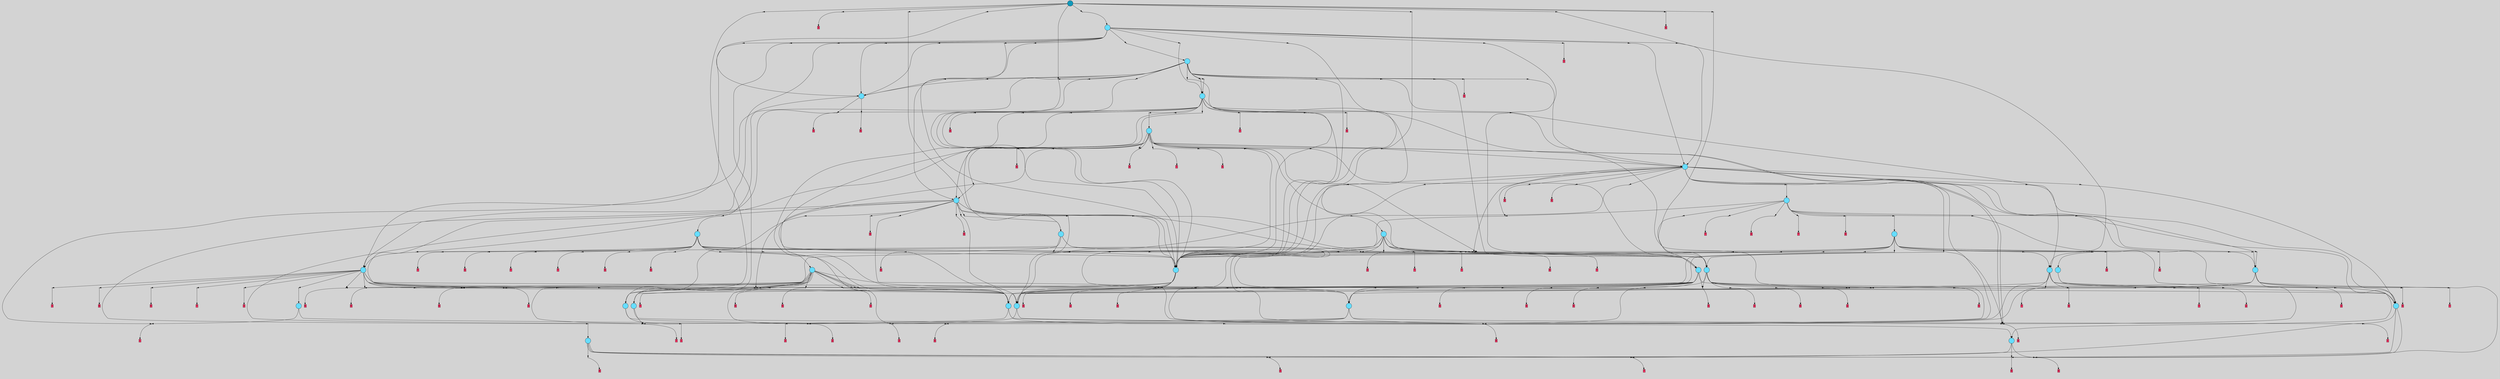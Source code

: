 // File exported with GEGELATI v1.3.1
// On the 2024-03-31 11:21:44
// With the File::TPGGraphDotExporter
digraph{
	graph[pad = "0.212, 0.055" bgcolor = lightgray]
	node[shape=circle style = filled label = ""]
		T0 [fillcolor="#66ddff"]
		T1 [fillcolor="#66ddff"]
		T2 [fillcolor="#66ddff"]
		T3 [fillcolor="#66ddff"]
		T4 [fillcolor="#66ddff"]
		T5 [fillcolor="#66ddff"]
		T6 [fillcolor="#66ddff"]
		T7 [fillcolor="#66ddff"]
		T55 [fillcolor="#66ddff"]
		T84 [fillcolor="#66ddff"]
		T194 [fillcolor="#66ddff"]
		T792 [fillcolor="#66ddff"]
		T983 [fillcolor="#66ddff"]
		T1030 [fillcolor="#66ddff"]
		T1207 [fillcolor="#66ddff"]
		T1229 [fillcolor="#66ddff"]
		T1385 [fillcolor="#66ddff"]
		T1562 [fillcolor="#66ddff"]
		T2256 [fillcolor="#66ddff"]
		T2275 [fillcolor="#66ddff"]
		T1244 [fillcolor="#66ddff"]
		T2724 [fillcolor="#66ddff"]
		T2835 [fillcolor="#66ddff"]
		T3039 [fillcolor="#66ddff"]
		T3573 [fillcolor="#66ddff"]
		T3974 [fillcolor="#66ddff"]
		T4689 [fillcolor="#66ddff"]
		T7633 [fillcolor="#66ddff"]
		T7952 [fillcolor="#66ddff"]
		T8147 [fillcolor="#1199bb"]
		P200157 [fillcolor="#cccccc" shape=point] //
		I200157 [shape=box style=invis label="11|1&2|0#0|5#1|1#3|3#3|1#2|7&#92;n13|4&2|0#3|3#3|3#3|4#4|1#1|0&#92;n5|0&0|3#2|2#4|2#0|6#0|1#3|0&#92;n8|3&3|7#0|3#3|0#1|6#4|3#3|1&#92;n2|1&3|2#3|1#2|7#0|6#0|6#3|0&#92;n2|7&2|4#0|1#2|0#2|4#0|0#3|5&#92;n13|6&4|3#4|1#2|5#2|6#0|0#1|4&#92;n1|1&3|4#0|1#0|6#1|6#3|0#3|0&#92;n2|5&0|3#1|5#3|7#1|7#3|0#4|7&#92;n"]
		P200157 -> I200157[style=invis]
		A68652 [fillcolor="#ff3366" shape=box margin=0.03 width=0 height=0 label="0"]
		T0 -> P200157 -> A68652
		P200158 [fillcolor="#cccccc" shape=point] //
		I200158 [shape=box style=invis label="6|0&2|6#0|7#1|6#0|5#0|2#1|5&#92;n0|0&0|7#0|3#2|7#0|6#0|5#1|2&#92;n1|1&1|2#2|7#2|1#2|2#0|0#3|7&#92;n6|7&2|2#4|5#3|0#0|4#1|5#4|6&#92;n1|4&2|0#2|3#4|2#2|7#2|5#1|6&#92;n4|7&3|4#0|7#4|4#0|0#0|2#0|7&#92;n"]
		P200158 -> I200158[style=invis]
		A68653 [fillcolor="#ff3366" shape=box margin=0.03 width=0 height=0 label="1"]
		T0 -> P200158 -> A68653
		P200159 [fillcolor="#cccccc" shape=point] //
		I200159 [shape=box style=invis label="10|0&0|1#0|0#0|5#1|5#0|7#0|6&#92;n1|7&0|2#0|4#1|4#3|3#0|2#4|3&#92;n"]
		P200159 -> I200159[style=invis]
		A68654 [fillcolor="#ff3366" shape=box margin=0.03 width=0 height=0 label="1"]
		T1 -> P200159 -> A68654
		P200160 [fillcolor="#cccccc" shape=point] //
		I200160 [shape=box style=invis label="2|3&1|2#3|5#0|6#2|4#4|0#0|1&#92;n8|3&2|1#3|1#0|5#2|7#0|2#2|4&#92;n6|2&4|7#4|3#0|2#2|6#0|5#4|0&#92;n12|2&3|6#0|2#2|5#3|2#2|5#0|4&#92;n"]
		P200160 -> I200160[style=invis]
		A68655 [fillcolor="#ff3366" shape=box margin=0.03 width=0 height=0 label="2"]
		T1 -> P200160 -> A68655
		P200161 [fillcolor="#cccccc" shape=point] //
		I200161 [shape=box style=invis label="12|0&1|4#4|6#2|6#0|7#4|4#3|3&#92;n1|6&0|4#0|5#3|7#1|3#3|1#4|3&#92;n1|5&2|2#0|7#0|5#2|3#3|4#0|0&#92;n"]
		P200161 -> I200161[style=invis]
		A68656 [fillcolor="#ff3366" shape=box margin=0.03 width=0 height=0 label="2"]
		T2 -> P200161 -> A68656
		P200162 [fillcolor="#cccccc" shape=point] //
		I200162 [shape=box style=invis label="11|0&4|4#1|0#2|7#3|2#2|1#0|7&#92;n9|3&1|4#2|0#1|2#3|7#4|2#1|3&#92;n13|4&4|0#0|5#4|1#1|1#0|0#2|4&#92;n"]
		P200162 -> I200162[style=invis]
		A68657 [fillcolor="#ff3366" shape=box margin=0.03 width=0 height=0 label="3"]
		T2 -> P200162 -> A68657
		P200163 [fillcolor="#cccccc" shape=point] //
		I200163 [shape=box style=invis label="10|1&1|7#4|4#4|4#4|0#2|5#3|7&#92;n3|5&4|4#1|6#3|1#4|6#4|1#1|5&#92;n4|1&3|4#3|1#0|6#0|4#1|3#3|3&#92;n13|3&1|4#3|1#2|4#0|6#0|3#2|4&#92;n3|0&4|1#3|2#0|6#2|2#1|4#4|4&#92;n"]
		P200163 -> I200163[style=invis]
		A68658 [fillcolor="#ff3366" shape=box margin=0.03 width=0 height=0 label="3"]
		T3 -> P200163 -> A68658
		P200164 [fillcolor="#cccccc" shape=point] //
		I200164 [shape=box style=invis label="6|2&4|1#3|0#2|4#3|4#1|3#1|6&#92;n3|5&4|6#2|5#3|6#0|6#2|3#2|3&#92;n8|4&2|3#3|4#4|5#4|3#4|3#2|2&#92;n0|1&1|0#0|6#4|3#1|5#3|3#0|6&#92;n1|4&0|5#3|5#2|5#1|0#4|7#3|1&#92;n8|6&0|4#3|7#1|2#4|4#2|6#2|2&#92;n"]
		P200164 -> I200164[style=invis]
		A68659 [fillcolor="#ff3366" shape=box margin=0.03 width=0 height=0 label="4"]
		T3 -> P200164 -> A68659
		P200165 [fillcolor="#cccccc" shape=point] //
		I200165 [shape=box style=invis label="2|1&3|1#0|5#1|5#1|0#3|2#1|0&#92;n9|6&3|3#3|0#0|2#1|5#2|0#4|5&#92;n5|7&0|1#0|6#2|2#4|1#0|6#3|3&#92;n10|4&1|5#3|1#0|0#3|4#4|5#0|4&#92;n7|7&0|2#4|3#4|3#2|5#0|4#0|4&#92;n1|5&2|3#0|1#3|3#2|5#4|6#1|4&#92;n"]
		P200165 -> I200165[style=invis]
		A68660 [fillcolor="#ff3366" shape=box margin=0.03 width=0 height=0 label="4"]
		T4 -> P200165 -> A68660
		P200166 [fillcolor="#cccccc" shape=point] //
		I200166 [shape=box style=invis label="7|6&3|2#2|0#2|0#1|0#0|2#3|7&#92;n12|4&2|2#1|1#2|7#2|3#4|2#4|6&#92;n2|6&3|6#4|5#1|1#0|5#0|5#0|7&#92;n6|1&3|6#2|2#3|2#0|6#0|0#1|5&#92;n7|4&3|7#1|4#3|3#4|1#1|5#3|7&#92;n6|2&2|1#4|1#1|3#4|7#3|2#1|4&#92;n"]
		P200166 -> I200166[style=invis]
		A68661 [fillcolor="#ff3366" shape=box margin=0.03 width=0 height=0 label="5"]
		T4 -> P200166 -> A68661
		P200167 [fillcolor="#cccccc" shape=point] //
		I200167 [shape=box style=invis label="10|3&4|7#0|3#2|7#0|6#4|3#0|4&#92;n12|0&0|0#4|6#1|6#4|2#4|2#0|2&#92;n"]
		P200167 -> I200167[style=invis]
		A68662 [fillcolor="#ff3366" shape=box margin=0.03 width=0 height=0 label="5"]
		T5 -> P200167 -> A68662
		P200168 [fillcolor="#cccccc" shape=point] //
		I200168 [shape=box style=invis label="11|3&0|3#2|4#3|4#3|5#3|0#0|4&#92;n"]
		P200168 -> I200168[style=invis]
		A68663 [fillcolor="#ff3366" shape=box margin=0.03 width=0 height=0 label="6"]
		T5 -> P200168 -> A68663
		P200169 [fillcolor="#cccccc" shape=point] //
		I200169 [shape=box style=invis label="10|4&2|7#3|7#4|2#3|4#2|7#4|4&#92;n"]
		P200169 -> I200169[style=invis]
		A68664 [fillcolor="#ff3366" shape=box margin=0.03 width=0 height=0 label="6"]
		T6 -> P200169 -> A68664
		P200170 [fillcolor="#cccccc" shape=point] //
		I200170 [shape=box style=invis label="10|3&4|4#1|4#4|2#0|7#2|6#2|5&#92;n0|1&3|5#2|6#3|5#4|7#1|5#0|1&#92;n6|3&0|6#1|2#4|0#4|1#4|2#4|4&#92;n13|0&4|0#1|5#2|4#0|3#4|6#3|5&#92;n2|2&2|3#2|6#2|6#0|5#4|7#2|7&#92;n"]
		P200170 -> I200170[style=invis]
		A68665 [fillcolor="#ff3366" shape=box margin=0.03 width=0 height=0 label="7"]
		T6 -> P200170 -> A68665
		P200171 [fillcolor="#cccccc" shape=point] //
		I200171 [shape=box style=invis label="2|6&2|3#2|3#1|0#3|7#2|6#0|7&#92;n3|0&2|5#3|7#1|5#3|6#0|7#3|5&#92;n"]
		P200171 -> I200171[style=invis]
		A68666 [fillcolor="#ff3366" shape=box margin=0.03 width=0 height=0 label="7"]
		T7 -> P200171 -> A68666
		P200172 [fillcolor="#cccccc" shape=point] //
		I200172 [shape=box style=invis label="8|1&3|3#4|6#0|3#0|6#2|7#1|6&#92;n7|5&1|6#1|0#3|3#0|2#3|0#2|7&#92;n0|6&1|6#0|7#2|5#1|4#0|3#2|6&#92;n13|6&1|1#2|1#4|7#1|4#1|2#2|5&#92;n11|1&1|6#0|2#3|0#0|5#0|7#1|6&#92;n0|2&3|4#4|7#0|3#3|7#0|2#3|6&#92;n10|1&3|5#4|5#1|3#4|6#0|3#0|5&#92;n12|2&4|2#0|7#0|4#3|5#1|6#2|3&#92;n"]
		P200172 -> I200172[style=invis]
		A68667 [fillcolor="#ff3366" shape=box margin=0.03 width=0 height=0 label="8"]
		T7 -> P200172 -> A68667
		T4 -> P200169
		T5 -> P200159
		T6 -> P200165
		T55 -> P200170
		T55 -> P200165
		T55 -> P200165
		P200173 [fillcolor="#cccccc" shape=point] //
		I200173 [shape=box style=invis label="9|6&3|3#3|0#0|2#1|5#2|0#4|5&#92;n2|1&3|1#0|5#1|4#1|0#3|2#1|0&#92;n5|7&0|1#0|6#2|2#4|1#0|6#3|3&#92;n10|4&1|5#3|1#0|0#3|4#4|5#0|4&#92;n7|7&0|2#4|3#4|3#2|5#0|4#0|4&#92;n1|5&2|3#0|1#3|3#2|5#4|6#1|4&#92;n"]
		P200173 -> I200173[style=invis]
		A68668 [fillcolor="#ff3366" shape=box margin=0.03 width=0 height=0 label="4"]
		T55 -> P200173 -> A68668
		T55 -> P200166
		T84 -> P200171
		T84 -> P200172
		T84 -> P200157
		T84 -> P200160
		P200174 [fillcolor="#cccccc" shape=point] //
		I200174 [shape=box style=invis label="6|0&2|6#0|7#1|6#0|5#0|2#1|5&#92;n0|0&0|7#0|3#2|7#0|6#0|5#1|2&#92;n1|1&1|2#2|7#2|1#2|2#0|0#3|7&#92;n1|4&2|0#2|3#4|2#2|7#2|5#1|6&#92;n12|2&2|7#0|4#0|2#1|2#0|2#4|6&#92;n6|7&2|2#4|5#3|0#0|4#1|5#4|6&#92;n4|7&3|4#0|7#4|4#0|0#0|2#0|7&#92;n"]
		P200174 -> I200174[style=invis]
		A68669 [fillcolor="#ff3366" shape=box margin=0.03 width=0 height=0 label="1"]
		T84 -> P200174 -> A68669
		P200175 [fillcolor="#cccccc" shape=point] //
		I200175 [shape=box style=invis label="4|1&3|4#3|1#0|6#0|4#1|3#3|3&#92;n10|1&1|7#4|4#4|4#3|0#2|5#3|7&#92;n3|5&4|4#1|6#3|1#4|6#4|1#1|5&#92;n2|4&3|4#1|0#0|1#3|1#2|5#1|5&#92;n13|3&1|4#3|1#2|4#0|6#0|3#2|4&#92;n3|0&4|1#3|2#0|6#2|2#1|4#4|4&#92;n"]
		P200175 -> I200175[style=invis]
		A68670 [fillcolor="#ff3366" shape=box margin=0.03 width=0 height=0 label="3"]
		T194 -> P200175 -> A68670
		T194 -> P200164
		P200176 [fillcolor="#cccccc" shape=point] //
		I200176 [shape=box style=invis label="1|5&2|2#0|7#0|5#2|3#3|4#0|0&#92;n1|6&0|4#0|5#3|7#1|3#4|1#4|3&#92;n12|0&1|4#4|6#2|6#0|7#4|4#3|3&#92;n"]
		P200176 -> I200176[style=invis]
		T194 -> P200176 -> T4
		T792 -> P200165
		P200177 [fillcolor="#cccccc" shape=point] //
		I200177 [shape=box style=invis label="0|0&3|1#2|2#1|1#4|3#0|7#2|1&#92;n2|7&1|1#0|6#3|7#3|3#0|0#4|7&#92;n10|4&1|5#3|1#0|0#3|4#4|5#0|4&#92;n2|4&3|2#0|6#1|6#4|7#4|0#2|7&#92;n5|7&0|1#0|6#2|2#4|1#0|6#3|3&#92;n1|5&2|3#0|1#3|3#2|5#2|6#1|4&#92;n"]
		P200177 -> I200177[style=invis]
		A68671 [fillcolor="#ff3366" shape=box margin=0.03 width=0 height=0 label="4"]
		T792 -> P200177 -> A68671
		P200178 [fillcolor="#cccccc" shape=point] //
		I200178 [shape=box style=invis label="0|0&4|1#1|1#1|0#2|3#1|6#4|7&#92;n10|7&2|6#0|6#1|7#0|7#2|0#2|7&#92;n0|5&0|1#2|5#1|6#4|7#4|7#0|1&#92;n0|2&4|4#2|6#1|5#3|6#4|4#1|2&#92;n11|5&1|1#3|7#1|7#2|6#1|7#2|2&#92;n7|3&3|2#0|6#4|6#0|2#3|6#0|1&#92;n9|3&3|3#2|6#3|3#2|0#0|7#4|7&#92;n"]
		P200178 -> I200178[style=invis]
		T792 -> P200178 -> T84
		P200179 [fillcolor="#cccccc" shape=point] //
		I200179 [shape=box style=invis label="8|5&2|5#3|4#3|6#3|5#4|7#2|4&#92;n2|0&3|6#1|1#2|1#0|2#3|3#4|6&#92;n2|5&2|5#3|2#4|7#0|7#1|6#2|0&#92;n"]
		P200179 -> I200179[style=invis]
		T792 -> P200179 -> T3
		T792 -> P200172
		T792 -> P200164
		P200180 [fillcolor="#cccccc" shape=point] //
		I200180 [shape=box style=invis label="8|3&0|7#3|3#0|2#3|3#2|3#3|4&#92;n7|0&1|4#0|0#0|4#0|1#1|5#1|1&#92;n11|7&2|0#3|7#4|2#0|4#4|1#2|2&#92;n"]
		P200180 -> I200180[style=invis]
		A68672 [fillcolor="#ff3366" shape=box margin=0.03 width=0 height=0 label="7"]
		T792 -> P200180 -> A68672
		P200181 [fillcolor="#cccccc" shape=point] //
		I200181 [shape=box style=invis label="13|5&4|0#0|5#4|1#1|1#0|0#2|4&#92;n4|0&0|1#3|7#0|4#0|6#1|2#0|2&#92;n4|2&1|2#0|1#3|5#1|0#4|3#3|1&#92;n11|0&4|4#1|0#2|7#3|2#2|1#0|7&#92;n5|4&2|2#4|3#1|1#3|0#1|2#4|6&#92;n9|4&1|4#2|0#1|2#3|7#4|6#1|3&#92;n"]
		P200181 -> I200181[style=invis]
		T983 -> P200181 -> T194
		P200182 [fillcolor="#cccccc" shape=point] //
		I200182 [shape=box style=invis label="9|0&4|3#3|6#1|6#0|3#4|4#4|7&#92;n1|5&0|7#4|7#0|7#2|1#3|7#1|1&#92;n10|3&2|4#1|4#4|2#0|7#2|6#2|5&#92;n10|4&1|6#1|1#1|7#2|3#3|0#2|4&#92;n1|2&4|3#2|6#2|6#0|5#4|7#1|7&#92;n10|4&2|2#3|2#0|1#4|2#2|5#3|7&#92;n8|3&3|5#3|6#1|1#1|3#0|4#3|6&#92;n"]
		P200182 -> I200182[style=invis]
		A68673 [fillcolor="#ff3366" shape=box margin=0.03 width=0 height=0 label="7"]
		T983 -> P200182 -> A68673
		T983 -> P200161
		T983 -> P200172
		P200183 [fillcolor="#cccccc" shape=point] //
		I200183 [shape=box style=invis label="6|2&4|1#3|0#2|4#3|4#1|3#1|6&#92;n3|5&4|6#2|5#3|6#0|6#2|3#2|3&#92;n8|4&2|3#3|4#4|5#4|3#4|3#2|2&#92;n12|0&3|0#3|4#1|6#3|4#0|6#2|3&#92;n8|6&0|4#3|7#1|2#4|4#2|6#2|2&#92;n1|4&0|5#3|5#2|5#1|0#4|7#3|1&#92;n"]
		P200183 -> I200183[style=invis]
		A68674 [fillcolor="#ff3366" shape=box margin=0.03 width=0 height=0 label="4"]
		T983 -> P200183 -> A68674
		P200184 [fillcolor="#cccccc" shape=point] //
		I200184 [shape=box style=invis label="13|4&4|5#4|5#0|7#1|3#0|4#1|2&#92;n3|0&2|5#3|7#1|5#0|6#0|7#3|1&#92;n2|6&2|3#2|3#1|0#3|6#2|6#2|7&#92;n5|0&1|1#0|0#4|6#0|2#1|6#1|2&#92;n"]
		P200184 -> I200184[style=invis]
		A68675 [fillcolor="#ff3366" shape=box margin=0.03 width=0 height=0 label="7"]
		T983 -> P200184 -> A68675
		P200185 [fillcolor="#cccccc" shape=point] //
		I200185 [shape=box style=invis label="10|4&1|0#1|6#0|2#3|0#4|4#1|2&#92;n6|5&3|6#3|0#2|3#4|5#3|1#0|1&#92;n5|5&2|5#0|0#0|6#0|2#0|7#2|6&#92;n9|2&4|3#3|4#3|3#0|4#2|1#2|0&#92;n5|3&3|0#2|1#2|5#1|5#0|0#0|4&#92;n10|1&4|1#2|3#3|3#3|3#2|4#1|3&#92;n12|7&2|0#2|7#3|6#0|1#2|2#1|4&#92;n11|6&3|0#0|5#4|6#4|4#2|2#1|4&#92;n2|0&3|5#0|2#0|5#4|2#2|2#3|3&#92;n10|4&0|0#2|2#1|2#1|7#2|7#4|0&#92;n"]
		P200185 -> I200185[style=invis]
		A68676 [fillcolor="#ff3366" shape=box margin=0.03 width=0 height=0 label="2"]
		T1030 -> P200185 -> A68676
		T1030 -> P200171
		P200186 [fillcolor="#cccccc" shape=point] //
		I200186 [shape=box style=invis label="2|1&1|1#0|5#1|5#1|0#3|2#1|0&#92;n9|6&3|3#3|0#0|2#1|5#2|0#4|5&#92;n1|5&2|3#0|1#3|3#2|5#4|6#1|4&#92;n10|4&1|5#3|1#0|0#3|4#4|5#0|4&#92;n7|7&0|2#4|3#4|3#2|5#0|4#0|4&#92;n5|7&0|1#0|6#2|2#4|1#0|6#3|3&#92;n"]
		P200186 -> I200186[style=invis]
		A68677 [fillcolor="#ff3366" shape=box margin=0.03 width=0 height=0 label="4"]
		T1030 -> P200186 -> A68677
		T1030 -> P200160
		P200187 [fillcolor="#cccccc" shape=point] //
		I200187 [shape=box style=invis label="1|5&2|3#0|6#4|3#3|5#4|6#1|4&#92;n0|4&1|1#2|4#3|1#0|2#3|3#3|1&#92;n9|6&3|3#3|0#0|2#1|5#2|0#4|5&#92;n9|6&3|1#1|0#0|6#2|7#1|7#3|5&#92;n5|0&0|2#0|3#3|7#3|1#0|6#0|5&#92;n10|7&4|7#0|4#0|3#2|5#3|4#2|4&#92;n11|5&3|0#4|7#0|4#2|1#4|0#1|2&#92;n"]
		P200187 -> I200187[style=invis]
		A68678 [fillcolor="#ff3366" shape=box margin=0.03 width=0 height=0 label="4"]
		T1030 -> P200187 -> A68678
		P200188 [fillcolor="#cccccc" shape=point] //
		I200188 [shape=box style=invis label="1|5&1|6#2|2#1|6#0|0#4|5#4|3&#92;n6|0&3|3#0|4#1|2#2|0#1|3#0|0&#92;n"]
		P200188 -> I200188[style=invis]
		A68679 [fillcolor="#ff3366" shape=box margin=0.03 width=0 height=0 label="3"]
		T1207 -> P200188 -> A68679
		P200189 [fillcolor="#cccccc" shape=point] //
		I200189 [shape=box style=invis label="3|0&4|4#4|0#4|0#2|4#0|0#1|7&#92;n3|7&3|2#3|4#4|7#2|5#4|5#1|2&#92;n"]
		P200189 -> I200189[style=invis]
		A68680 [fillcolor="#ff3366" shape=box margin=0.03 width=0 height=0 label="6"]
		T1207 -> P200189 -> A68680
		P200190 [fillcolor="#cccccc" shape=point] //
		I200190 [shape=box style=invis label="1|7&3|2#0|4#1|4#3|3#0|2#4|3&#92;n"]
		P200190 -> I200190[style=invis]
		T1207 -> P200190 -> T3
		P200191 [fillcolor="#cccccc" shape=point] //
		I200191 [shape=box style=invis label="12|0&1|4#4|6#2|6#0|7#4|4#3|3&#92;n7|2&3|5#0|5#4|3#3|2#1|5#2|1&#92;n1|6&0|4#0|5#3|7#1|3#3|1#4|3&#92;n1|5&2|2#0|7#0|5#2|7#3|4#0|0&#92;n"]
		P200191 -> I200191[style=invis]
		A68681 [fillcolor="#ff3366" shape=box margin=0.03 width=0 height=0 label="2"]
		T1207 -> P200191 -> A68681
		P200192 [fillcolor="#cccccc" shape=point] //
		I200192 [shape=box style=invis label="10|1&0|1#3|4#2|3#3|5#2|2#4|7&#92;n7|6&3|2#2|0#0|0#3|0#0|2#3|7&#92;n6|2&2|1#4|0#1|2#4|7#3|2#1|4&#92;n6|1&3|6#2|2#3|2#0|6#0|0#1|5&#92;n13|0&1|4#0|1#4|7#1|4#0|1#0|4&#92;n1|4&2|5#1|0#3|7#2|1#4|6#3|5&#92;n"]
		P200192 -> I200192[style=invis]
		A68682 [fillcolor="#ff3366" shape=box margin=0.03 width=0 height=0 label="5"]
		T1207 -> P200192 -> A68682
		P200193 [fillcolor="#cccccc" shape=point] //
		I200193 [shape=box style=invis label="9|0&1|1#2|5#1|1#0|2#1|3#3|4&#92;n7|4&2|4#0|3#2|2#4|7#0|6#0|4&#92;n7|4&0|0#3|7#2|0#4|7#3|6#4|5&#92;n10|7&2|4#1|2#1|7#4|0#4|3#1|3&#92;n"]
		P200193 -> I200193[style=invis]
		T1207 -> P200193 -> T6
		T1207 -> P200181
		P200194 [fillcolor="#cccccc" shape=point] //
		I200194 [shape=box style=invis label="12|0&0|0#4|6#1|6#4|2#0|2#0|2&#92;n10|3&4|7#0|3#2|7#0|6#4|3#0|4&#92;n"]
		P200194 -> I200194[style=invis]
		A68683 [fillcolor="#ff3366" shape=box margin=0.03 width=0 height=0 label="5"]
		T1207 -> P200194 -> A68683
		P200195 [fillcolor="#cccccc" shape=point] //
		I200195 [shape=box style=invis label="9|4&2|1#0|5#4|2#0|6#0|0#4|2&#92;n3|5&4|0#2|0#1|2#4|5#0|0#1|5&#92;n1|6&2|3#0|0#3|1#2|4#2|6#1|4&#92;n4|0&1|2#2|6#1|3#2|4#2|2#2|0&#92;n6|4&4|2#1|7#0|0#4|6#2|6#0|3&#92;n"]
		P200195 -> I200195[style=invis]
		A68684 [fillcolor="#ff3366" shape=box margin=0.03 width=0 height=0 label="4"]
		T1229 -> P200195 -> A68684
		T1229 -> P200178
		P200196 [fillcolor="#cccccc" shape=point] //
		I200196 [shape=box style=invis label="8|5&2|5#3|4#3|6#3|4#4|7#2|4&#92;n2|0&3|6#1|1#2|1#0|2#3|2#4|6&#92;n"]
		P200196 -> I200196[style=invis]
		T1229 -> P200196 -> T3
		P200197 [fillcolor="#cccccc" shape=point] //
		I200197 [shape=box style=invis label="0|2&4|4#2|6#1|5#2|6#4|4#1|2&#92;n0|0&4|1#2|1#1|0#2|3#1|6#4|1&#92;n11|3&0|4#1|1#4|0#0|4#3|6#4|4&#92;n11|2&3|3#3|4#2|2#0|2#3|7#3|0&#92;n"]
		P200197 -> I200197[style=invis]
		T1229 -> P200197 -> T84
		P200198 [fillcolor="#cccccc" shape=point] //
		I200198 [shape=box style=invis label="1|7&3|3#4|0#3|7#4|7#4|2#1|6&#92;n7|7&2|5#3|3#2|7#2|0#2|5#3|7&#92;n5|0&1|3#4|6#4|4#1|0#0|2#1|2&#92;n1|7&4|4#0|6#4|2#3|6#0|6#0|1&#92;n"]
		P200198 -> I200198[style=invis]
		T1229 -> P200198 -> T7
		P200199 [fillcolor="#cccccc" shape=point] //
		I200199 [shape=box style=invis label="5|1&0|0#1|5#3|2#2|4#2|2#2|5&#92;n3|4&3|0#1|7#0|4#0|7#1|6#1|1&#92;n4|6&1|4#4|1#3|4#0|5#3|0#0|4&#92;n7|5&0|0#3|4#3|5#0|3#3|3#4|6&#92;n7|6&1|1#1|4#2|4#0|6#2|5#2|0&#92;n4|0&3|7#4|1#1|1#2|3#4|6#2|1&#92;n"]
		P200199 -> I200199[style=invis]
		A68685 [fillcolor="#ff3366" shape=box margin=0.03 width=0 height=0 label="5"]
		T1229 -> P200199 -> A68685
		P200200 [fillcolor="#cccccc" shape=point] //
		I200200 [shape=box style=invis label="1|5&2|3#0|1#3|3#2|5#4|6#1|4&#92;n5|7&0|1#0|6#2|1#4|1#0|6#3|3&#92;n10|4&1|5#3|1#0|0#3|4#4|5#0|4&#92;n7|7&0|2#4|3#4|3#2|5#0|4#0|4&#92;n2|1&3|1#0|5#1|5#1|0#3|2#1|0&#92;n"]
		P200200 -> I200200[style=invis]
		A68686 [fillcolor="#ff3366" shape=box margin=0.03 width=0 height=0 label="4"]
		T1229 -> P200200 -> A68686
		T1229 -> P200172
		P200201 [fillcolor="#cccccc" shape=point] //
		I200201 [shape=box style=invis label="0|0&4|3#1|1#1|0#2|3#1|6#4|7&#92;n11|5&1|1#3|7#1|7#2|6#1|7#2|2&#92;n0|2&4|4#2|6#1|5#3|6#4|4#1|2&#92;n10|7&2|6#0|6#1|7#0|7#2|0#2|7&#92;n7|3&3|2#0|6#4|6#0|2#3|6#0|1&#92;n9|3&3|3#2|6#3|3#2|0#0|7#4|7&#92;n"]
		P200201 -> I200201[style=invis]
		T1229 -> P200201 -> T84
		P200202 [fillcolor="#cccccc" shape=point] //
		I200202 [shape=box style=invis label="12|6&3|0#0|4#1|5#2|2#4|1#3|0&#92;n2|0&4|5#3|1#4|0#4|5#1|6#0|0&#92;n13|3&2|1#3|4#2|5#2|1#0|3#0|1&#92;n"]
		P200202 -> I200202[style=invis]
		T1229 -> P200202 -> T194
		P200203 [fillcolor="#cccccc" shape=point] //
		I200203 [shape=box style=invis label="8|5&1|5#3|4#3|6#3|5#4|7#2|4&#92;n2|5&2|5#3|2#4|7#0|7#1|6#2|0&#92;n2|0&3|6#1|1#2|1#0|2#3|3#4|6&#92;n"]
		P200203 -> I200203[style=invis]
		T1229 -> P200203 -> T3
		T1229 -> P200194
		P200204 [fillcolor="#cccccc" shape=point] //
		I200204 [shape=box style=invis label="12|7&1|2#2|1#1|4#1|4#3|0#2|6&#92;n3|2&4|4#1|4#3|7#1|2#4|3#2|7&#92;n1|0&4|6#1|2#1|0#2|7#2|0#4|1&#92;n11|4&4|5#2|6#0|6#4|1#2|7#0|6&#92;n"]
		P200204 -> I200204[style=invis]
		T1385 -> P200204 -> T1
		P200205 [fillcolor="#cccccc" shape=point] //
		I200205 [shape=box style=invis label="13|5&4|0#0|5#4|7#1|1#0|0#2|4&#92;n4|2&1|2#0|1#3|6#1|0#4|3#3|3&#92;n11|0&4|4#1|0#2|7#3|2#2|1#0|7&#92;n"]
		P200205 -> I200205[style=invis]
		T1385 -> P200205 -> T194
		P200206 [fillcolor="#cccccc" shape=point] //
		I200206 [shape=box style=invis label="11|0&2|7#0|3#2|5#3|6#3|7#3|7&#92;n0|2&1|5#4|6#1|1#1|3#2|7#1|2&#92;n"]
		P200206 -> I200206[style=invis]
		A68687 [fillcolor="#ff3366" shape=box margin=0.03 width=0 height=0 label="8"]
		T1385 -> P200206 -> A68687
		P200207 [fillcolor="#cccccc" shape=point] //
		I200207 [shape=box style=invis label="4|0&3|0#4|0#4|5#2|3#2|4#2|3&#92;n6|1&1|2#2|7#2|7#2|2#3|2#3|3&#92;n"]
		P200207 -> I200207[style=invis]
		A68688 [fillcolor="#ff3366" shape=box margin=0.03 width=0 height=0 label="6"]
		T1385 -> P200207 -> A68688
		P200208 [fillcolor="#cccccc" shape=point] //
		I200208 [shape=box style=invis label="3|0&3|4#0|2#3|7#4|4#2|3#0|5&#92;n4|2&1|2#2|7#4|2#2|1#4|7#4|4&#92;n"]
		P200208 -> I200208[style=invis]
		A68689 [fillcolor="#ff3366" shape=box margin=0.03 width=0 height=0 label="6"]
		T1385 -> P200208 -> A68689
		P200209 [fillcolor="#cccccc" shape=point] //
		I200209 [shape=box style=invis label="12|0&0|7#0|2#2|1#2|1#1|4#2|1&#92;n"]
		P200209 -> I200209[style=invis]
		T1385 -> P200209 -> T3
		P200210 [fillcolor="#cccccc" shape=point] //
		I200210 [shape=box style=invis label="11|4&4|3#3|4#1|7#1|1#3|4#3|3&#92;n0|0&1|4#2|4#0|3#4|4#4|2#0|1&#92;n2|6&1|0#2|3#1|7#4|2#1|2#3|0&#92;n4|2&0|5#0|4#1|1#2|0#2|0#2|0&#92;n"]
		P200210 -> I200210[style=invis]
		A68690 [fillcolor="#ff3366" shape=box margin=0.03 width=0 height=0 label="6"]
		T1385 -> P200210 -> A68690
		P200211 [fillcolor="#cccccc" shape=point] //
		I200211 [shape=box style=invis label="1|6&3|5#3|3#2|7#1|6#4|2#4|4&#92;n3|6&4|4#1|6#3|1#1|6#3|1#1|5&#92;n7|3&4|6#0|0#2|2#1|5#1|1#4|4&#92;n13|3&3|0#1|7#4|3#4|4#0|3#4|3&#92;n1|4&2|6#2|0#2|2#3|6#4|3#4|4&#92;n1|6&4|3#0|7#1|6#0|1#4|5#3|0&#92;n1|1&4|2#2|4#3|5#4|3#3|7#0|7&#92;n13|0&1|4#2|2#0|4#2|1#0|0#3|0&#92;n"]
		P200211 -> I200211[style=invis]
		A68691 [fillcolor="#ff3366" shape=box margin=0.03 width=0 height=0 label="3"]
		T1385 -> P200211 -> A68691
		P200212 [fillcolor="#cccccc" shape=point] //
		I200212 [shape=box style=invis label="2|2&2|3#2|6#2|6#0|5#4|7#2|4&#92;n13|0&4|0#1|5#2|4#0|3#4|6#3|5&#92;n0|1&3|5#3|6#3|5#4|7#1|5#0|1&#92;n6|3&0|6#1|2#4|0#4|1#4|2#4|4&#92;n0|2&0|3#3|5#3|1#1|1#3|1#2|0&#92;n10|3&4|4#1|4#4|2#0|5#2|6#2|5&#92;n"]
		P200212 -> I200212[style=invis]
		A68692 [fillcolor="#ff3366" shape=box margin=0.03 width=0 height=0 label="7"]
		T1385 -> P200212 -> A68692
		P200213 [fillcolor="#cccccc" shape=point] //
		I200213 [shape=box style=invis label="0|5&2|7#2|5#3|3#2|1#1|4#4|2&#92;n6|0&3|2#0|2#4|4#4|4#0|2#0|0&#92;n"]
		P200213 -> I200213[style=invis]
		T1385 -> P200213 -> T6
		P200214 [fillcolor="#cccccc" shape=point] //
		I200214 [shape=box style=invis label="7|2&0|5#3|4#4|5#4|0#1|2#3|5&#92;n1|0&3|2#3|3#1|0#2|3#2|3#1|1&#92;n3|1&3|3#1|6#3|6#1|4#4|6#0|2&#92;n"]
		P200214 -> I200214[style=invis]
		A68693 [fillcolor="#ff3366" shape=box margin=0.03 width=0 height=0 label="6"]
		T1385 -> P200214 -> A68693
		P200215 [fillcolor="#cccccc" shape=point] //
		I200215 [shape=box style=invis label="13|5&4|0#0|5#4|1#1|1#0|0#2|4&#92;n4|2&1|2#0|1#0|5#1|0#4|3#3|1&#92;n5|4&2|2#4|3#1|1#3|0#1|2#4|6&#92;n11|0&4|4#1|0#2|7#3|2#2|1#0|7&#92;n9|4&1|4#2|0#1|2#3|7#4|6#1|3&#92;n"]
		P200215 -> I200215[style=invis]
		T1385 -> P200215 -> T194
		P200216 [fillcolor="#cccccc" shape=point] //
		I200216 [shape=box style=invis label="6|3&2|0#3|0#3|1#3|6#4|7#4|4&#92;n3|0&4|1#3|2#0|6#2|2#1|4#4|4&#92;n3|5&4|4#1|6#2|1#4|6#4|1#1|5&#92;n13|3&1|4#3|1#2|4#0|6#0|3#2|4&#92;n9|7&4|0#3|1#2|0#0|6#0|3#2|2&#92;n"]
		P200216 -> I200216[style=invis]
		A68694 [fillcolor="#ff3366" shape=box margin=0.03 width=0 height=0 label="3"]
		T1385 -> P200216 -> A68694
		P200217 [fillcolor="#cccccc" shape=point] //
		I200217 [shape=box style=invis label="9|0&4|3#3|6#3|6#0|3#4|4#3|7&#92;n8|3&3|5#3|6#1|1#1|3#0|4#3|6&#92;n1|2&4|3#2|6#2|6#0|5#4|7#1|7&#92;n1|5&0|7#4|7#0|7#2|1#3|7#1|1&#92;n"]
		P200217 -> I200217[style=invis]
		A68695 [fillcolor="#ff3366" shape=box margin=0.03 width=0 height=0 label="7"]
		T1385 -> P200217 -> A68695
		P200218 [fillcolor="#cccccc" shape=point] //
		I200218 [shape=box style=invis label="13|4&4|0#0|5#4|1#1|1#0|0#2|4&#92;n9|3&1|4#2|0#1|2#3|7#4|2#1|3&#92;n13|7&2|5#0|6#0|5#1|4#3|2#4|2&#92;n"]
		P200218 -> I200218[style=invis]
		A68696 [fillcolor="#ff3366" shape=box margin=0.03 width=0 height=0 label="3"]
		T1385 -> P200218 -> A68696
		T1562 -> P200216
		P200219 [fillcolor="#cccccc" shape=point] //
		I200219 [shape=box style=invis label="4|6&2|2#1|3#1|0#4|3#0|2#2|5&#92;n0|0&3|5#4|6#2|6#0|6#1|6#3|1&#92;n"]
		P200219 -> I200219[style=invis]
		T1562 -> P200219 -> T194
		P200220 [fillcolor="#cccccc" shape=point] //
		I200220 [shape=box style=invis label="0|2&1|5#4|6#1|1#1|3#2|7#1|2&#92;n11|0&2|7#0|3#2|5#3|6#3|7#3|7&#92;n8|7&2|3#0|5#2|7#3|4#3|7#1|0&#92;n"]
		P200220 -> I200220[style=invis]
		A68697 [fillcolor="#ff3366" shape=box margin=0.03 width=0 height=0 label="8"]
		T1562 -> P200220 -> A68697
		P200221 [fillcolor="#cccccc" shape=point] //
		I200221 [shape=box style=invis label="6|1&1|2#2|7#2|7#2|2#3|2#3|3&#92;n4|0&3|0#2|0#4|5#2|3#2|4#2|3&#92;n"]
		P200221 -> I200221[style=invis]
		A68698 [fillcolor="#ff3366" shape=box margin=0.03 width=0 height=0 label="6"]
		T1562 -> P200221 -> A68698
		T1562 -> P200208
		T1562 -> P200210
		P200222 [fillcolor="#cccccc" shape=point] //
		I200222 [shape=box style=invis label="10|5&1|0#1|1#2|7#0|5#0|7#4|2&#92;n10|0&0|4#2|0#0|1#2|1#1|3#1|6&#92;n"]
		P200222 -> I200222[style=invis]
		A68699 [fillcolor="#ff3366" shape=box margin=0.03 width=0 height=0 label="3"]
		T1562 -> P200222 -> A68699
		T1562 -> P200212
		P200223 [fillcolor="#cccccc" shape=point] //
		I200223 [shape=box style=invis label="9|4&1|4#2|0#1|4#3|7#4|6#1|3&#92;n1|3&0|4#3|4#3|5#0|2#1|5#0|2&#92;n5|3&0|2#0|7#2|1#1|0#0|6#2|0&#92;n3|5&4|0#0|5#4|1#1|1#0|0#2|4&#92;n0|2&1|2#0|1#4|6#2|3#4|3#3|1&#92;n12|3&3|1#2|4#2|4#2|4#0|3#0|7&#92;n11|0&0|4#1|0#2|7#3|2#2|2#4|7&#92;n8|6&0|2#1|4#4|1#0|4#0|6#0|0&#92;n"]
		P200223 -> I200223[style=invis]
		T1562 -> P200223 -> T194
		T1562 -> P200214
		T1562 -> P200172
		T1562 -> P200210
		P200224 [fillcolor="#cccccc" shape=point] //
		I200224 [shape=box style=invis label="6|3&2|0#3|0#3|1#3|6#4|7#4|4&#92;n3|0&4|1#3|2#0|6#2|2#1|4#4|4&#92;n12|0&1|1#3|6#3|1#2|6#0|4#3|1&#92;n13|3&1|4#3|1#2|4#0|6#0|3#2|4&#92;n9|7&4|0#3|1#2|0#0|6#0|7#2|2&#92;n3|5&4|4#1|6#2|1#4|6#4|1#1|5&#92;n"]
		P200224 -> I200224[style=invis]
		T1562 -> P200224 -> T0
		T1562 -> P200212
		P200225 [fillcolor="#cccccc" shape=point] //
		I200225 [shape=box style=invis label="4|0&0|1#3|7#3|4#0|6#3|2#0|2&#92;n4|2&1|6#0|1#3|5#1|0#4|3#3|1&#92;n7|7&4|2#0|1#3|3#0|2#1|1#4|1&#92;n11|0&4|4#1|0#2|7#3|2#2|1#0|7&#92;n5|4&2|2#4|3#1|1#3|0#1|2#4|6&#92;n"]
		P200225 -> I200225[style=invis]
		T1562 -> P200225 -> T194
		P200226 [fillcolor="#cccccc" shape=point] //
		I200226 [shape=box style=invis label="6|7&1|2#3|7#3|7#3|4#4|1#0|5&#92;n13|7&1|4#3|1#2|4#0|6#0|3#2|4&#92;n8|0&1|1#0|6#2|2#1|4#3|1#4|5&#92;n"]
		P200226 -> I200226[style=invis]
		T2256 -> P200226 -> T1229
		P200227 [fillcolor="#cccccc" shape=point] //
		I200227 [shape=box style=invis label="10|6&2|3#2|3#1|0#1|6#2|6#2|7&#92;n13|7&4|5#1|3#1|6#2|5#4|7#4|0&#92;n12|3&1|7#0|3#2|6#1|6#1|5#4|2&#92;n8|3&3|7#4|2#4|7#4|7#2|3#2|2&#92;n9|0&2|0#1|2#2|7#0|2#2|7#2|3&#92;n"]
		P200227 -> I200227[style=invis]
		T2256 -> P200227 -> T1385
		P200228 [fillcolor="#cccccc" shape=point] //
		I200228 [shape=box style=invis label="8|1&3|3#4|6#0|3#0|6#2|7#1|6&#92;n7|5&1|6#1|0#3|3#0|2#3|0#2|2&#92;n0|6&1|6#0|7#2|5#1|4#0|3#2|6&#92;n13|6&1|1#2|1#4|7#1|4#1|2#2|5&#92;n1|4&0|4#3|5#2|1#2|3#2|4#2|3&#92;n11|1&1|6#0|2#3|0#0|5#0|7#1|6&#92;n0|2&3|4#4|7#0|3#3|7#0|2#3|6&#92;n12|2&4|2#0|7#0|4#3|5#1|6#2|3&#92;n10|1&3|5#4|5#1|3#4|6#0|3#0|5&#92;n"]
		P200228 -> I200228[style=invis]
		A68700 [fillcolor="#ff3366" shape=box margin=0.03 width=0 height=0 label="8"]
		T2256 -> P200228 -> A68700
		P200229 [fillcolor="#cccccc" shape=point] //
		I200229 [shape=box style=invis label="4|2&1|3#0|1#3|6#1|0#4|3#3|2&#92;n11|0&4|4#1|0#2|7#3|2#2|1#0|7&#92;n4|7&3|2#1|6#1|4#1|1#1|4#0|0&#92;n13|5&4|3#3|0#2|4#2|1#2|4#0|2&#92;n13|5&2|0#0|5#4|1#1|1#0|0#2|4&#92;n"]
		P200229 -> I200229[style=invis]
		T2256 -> P200229 -> T1030
		T2256 -> P200172
		P200230 [fillcolor="#cccccc" shape=point] //
		I200230 [shape=box style=invis label="3|0&2|3#3|4#3|3#3|0#0|6#1|2&#92;n12|6&1|0#0|2#0|2#3|0#1|7#0|0&#92;n11|4&3|7#3|1#2|6#3|1#2|3#0|7&#92;n3|5&0|4#1|6#1|1#4|0#4|1#4|4&#92;n11|6&4|5#2|2#2|1#3|6#4|2#3|0&#92;n"]
		P200230 -> I200230[style=invis]
		T2275 -> P200230 -> T0
		P200231 [fillcolor="#cccccc" shape=point] //
		I200231 [shape=box style=invis label="4|0&4|0#2|0#4|5#2|3#2|5#2|3&#92;n"]
		P200231 -> I200231[style=invis]
		A68701 [fillcolor="#ff3366" shape=box margin=0.03 width=0 height=0 label="6"]
		T2275 -> P200231 -> A68701
		P200232 [fillcolor="#cccccc" shape=point] //
		I200232 [shape=box style=invis label="13|1&0|4#0|3#1|7#0|0#3|0#4|0&#92;n12|0&4|1#2|6#2|2#3|0#0|6#1|0&#92;n6|7&4|2#2|1#4|5#1|7#0|5#1|6&#92;n12|1&3|7#3|5#2|4#4|4#2|7#2|4&#92;n6|5&3|0#3|5#1|2#0|3#2|3#0|6&#92;n8|2&1|2#3|6#0|0#4|5#3|1#2|6&#92;n"]
		P200232 -> I200232[style=invis]
		A68702 [fillcolor="#ff3366" shape=box margin=0.03 width=0 height=0 label="3"]
		T2275 -> P200232 -> A68702
		P200233 [fillcolor="#cccccc" shape=point] //
		I200233 [shape=box style=invis label="13|1&1|7#1|4#4|4#4|0#2|5#3|7&#92;n13|7&1|4#3|1#2|4#0|6#0|3#2|4&#92;n6|4&1|2#3|7#3|7#3|4#4|1#0|5&#92;n8|0&1|4#0|6#2|2#1|4#3|1#4|5&#92;n"]
		P200233 -> I200233[style=invis]
		T2275 -> P200233 -> T1229
		P200234 [fillcolor="#cccccc" shape=point] //
		I200234 [shape=box style=invis label="0|0&3|1#2|5#4|0#0|0#1|5#1|0&#92;n4|4&2|2#4|2#0|5#1|0#4|2#0|6&#92;n5|7&3|3#4|1#3|4#2|6#4|6#1|2&#92;n7|3&2|7#4|2#0|2#1|0#2|1#4|3&#92;n1|7&2|0#1|1#4|2#0|7#0|5#3|6&#92;n10|1&1|7#0|7#2|1#4|6#4|7#3|4&#92;n3|1&3|0#1|7#3|5#2|5#4|0#2|2&#92;n0|6&0|4#1|7#2|6#2|6#3|7#1|3&#92;n5|2&3|5#2|6#1|4#4|1#3|0#0|4&#92;n"]
		P200234 -> I200234[style=invis]
		A68703 [fillcolor="#ff3366" shape=box margin=0.03 width=0 height=0 label="7"]
		T2275 -> P200234 -> A68703
		P200235 [fillcolor="#cccccc" shape=point] //
		I200235 [shape=box style=invis label="2|5&2|5#3|2#4|7#0|7#1|6#2|0&#92;n2|0&3|6#1|1#2|1#0|2#3|3#4|6&#92;n8|5&2|5#3|4#3|6#3|7#4|7#2|4&#92;n"]
		P200235 -> I200235[style=invis]
		T2275 -> P200235 -> T1207
		P200236 [fillcolor="#cccccc" shape=point] //
		I200236 [shape=box style=invis label="3|0&1|5#1|1#3|5#0|1#0|3#3|7&#92;n1|7&1|1#3|3#4|0#2|6#4|5#1|2&#92;n"]
		P200236 -> I200236[style=invis]
		T2275 -> P200236 -> T84
		P200237 [fillcolor="#cccccc" shape=point] //
		I200237 [shape=box style=invis label="13|7&3|3#0|3#2|3#2|5#3|7#0|4&#92;n1|6&3|6#0|2#0|2#3|1#0|2#4|1&#92;n10|0&2|0#0|3#0|0#3|4#4|4#1|7&#92;n2|6&1|3#2|7#1|0#3|7#4|6#0|7&#92;n8|6&0|2#1|3#4|1#0|3#1|4#0|0&#92;n"]
		P200237 -> I200237[style=invis]
		A68704 [fillcolor="#ff3366" shape=box margin=0.03 width=0 height=0 label="7"]
		T2275 -> P200237 -> A68704
		P200238 [fillcolor="#cccccc" shape=point] //
		I200238 [shape=box style=invis label="4|7&3|1#4|1#2|1#0|0#4|7#2|5&#92;n4|2&1|3#0|1#3|6#3|1#4|3#3|1&#92;n13|4&3|3#4|0#4|7#4|4#2|6#0|5&#92;n11|0&4|0#1|0#2|7#3|2#2|1#0|7&#92;n3|7&4|4#0|3#4|3#2|1#0|3#3|6&#92;n"]
		P200238 -> I200238[style=invis]
		T2275 -> P200238 -> T1030
		P200239 [fillcolor="#cccccc" shape=point] //
		I200239 [shape=box style=invis label="2|6&2|3#2|3#1|0#3|7#2|6#3|7&#92;n11|6&4|3#2|5#1|1#2|2#1|7#0|1&#92;n3|0&2|5#3|7#1|5#3|6#0|7#3|5&#92;n"]
		P200239 -> I200239[style=invis]
		A68705 [fillcolor="#ff3366" shape=box margin=0.03 width=0 height=0 label="7"]
		T2275 -> P200239 -> A68705
		P200240 [fillcolor="#cccccc" shape=point] //
		I200240 [shape=box style=invis label="8|3&1|2#0|3#0|0#4|0#2|5#4|6&#92;n0|2&4|4#2|6#1|5#3|6#4|4#1|2&#92;n9|3&3|3#2|6#3|3#2|0#0|7#4|7&#92;n0|5&0|1#2|5#1|6#4|7#4|7#0|1&#92;n10|7&2|6#0|6#1|7#0|7#2|0#2|7&#92;n0|0&3|1#1|1#1|0#2|3#1|6#4|7&#92;n4|5&1|7#3|1#2|6#2|1#3|0#4|6&#92;n7|1&3|2#0|6#4|6#4|2#3|6#3|1&#92;n6|2&3|3#4|5#4|7#4|5#1|0#0|5&#92;n"]
		P200240 -> I200240[style=invis]
		T2275 -> P200240 -> T84
		P200241 [fillcolor="#cccccc" shape=point] //
		I200241 [shape=box style=invis label="13|7&1|4#3|1#2|4#0|6#0|3#2|4&#92;n13|1&1|7#1|4#4|4#4|0#2|5#3|7&#92;n6|4&1|2#3|7#3|7#3|4#4|1#0|5&#92;n8|0&1|1#0|6#2|2#1|4#3|1#4|5&#92;n"]
		P200241 -> I200241[style=invis]
		T1244 -> P200241 -> T1229
		T1244 -> P200172
		P200242 [fillcolor="#cccccc" shape=point] //
		I200242 [shape=box style=invis label="11|0&3|7#4|7#3|5#4|2#0|2#2|3&#92;n13|5&4|3#3|0#2|4#2|1#2|7#0|2&#92;n13|5&4|0#0|5#4|1#1|1#0|0#2|4&#92;n4|2&1|3#0|1#3|6#1|0#4|3#3|1&#92;n"]
		P200242 -> I200242[style=invis]
		T1244 -> P200242 -> T1030
		P200243 [fillcolor="#cccccc" shape=point] //
		I200243 [shape=box style=invis label="2|2&2|3#2|6#2|6#0|5#4|2#1|4&#92;n2|0&1|4#2|1#2|3#2|1#1|0#1|6&#92;n10|1&0|7#1|6#4|6#1|1#4|3#2|4&#92;n11|2&0|3#3|0#3|5#1|1#3|1#2|0&#92;n0|5&4|6#4|6#0|1#2|0#4|0#0|6&#92;n0|1&3|5#3|6#3|5#4|7#1|5#0|1&#92;n10|3&4|4#1|4#4|2#0|5#2|6#2|5&#92;n11|6&4|1#3|5#0|4#0|1#2|4#2|0&#92;n"]
		P200243 -> I200243[style=invis]
		A68706 [fillcolor="#ff3366" shape=box margin=0.03 width=0 height=0 label="7"]
		T1244 -> P200243 -> A68706
		P200244 [fillcolor="#cccccc" shape=point] //
		I200244 [shape=box style=invis label="2|0&3|0#2|4#2|5#4|4#3|4#3|7&#92;n5|2&4|4#3|0#4|5#1|5#1|4#0|6&#92;n7|0&2|5#0|0#0|3#1|4#0|2#4|6&#92;n1|1&3|4#3|3#1|2#0|3#3|6#0|2&#92;n0|4&0|4#2|7#4|6#1|1#1|0#1|6&#92;n"]
		P200244 -> I200244[style=invis]
		A68707 [fillcolor="#ff3366" shape=box margin=0.03 width=0 height=0 label="4"]
		T1244 -> P200244 -> A68707
		T1244 -> P200163
		P200245 [fillcolor="#cccccc" shape=point] //
		I200245 [shape=box style=invis label="2|1&3|4#1|2#1|7#0|7#2|0#4|2&#92;n13|4&2|5#4|5#0|7#1|3#3|4#1|2&#92;n9|4&0|7#0|1#1|6#2|7#1|1#2|6&#92;n9|6&4|5#2|4#1|6#3|2#4|0#3|3&#92;n"]
		P200245 -> I200245[style=invis]
		A68708 [fillcolor="#ff3366" shape=box margin=0.03 width=0 height=0 label="7"]
		T1244 -> P200245 -> A68708
		P200246 [fillcolor="#cccccc" shape=point] //
		I200246 [shape=box style=invis label="13|7&2|3#0|5#0|1#2|7#3|7#3|1&#92;n2|5&2|5#3|2#4|7#0|7#3|6#2|0&#92;n2|0&3|6#1|1#2|1#0|3#3|3#4|6&#92;n"]
		P200246 -> I200246[style=invis]
		T1244 -> P200246 -> T1207
		P200247 [fillcolor="#cccccc" shape=point] //
		I200247 [shape=box style=invis label="7|3&0|0#3|3#0|1#1|6#1|7#3|0&#92;n3|0&2|5#3|7#1|5#0|6#0|7#3|1&#92;n13|4&4|5#4|2#0|7#1|3#0|4#1|2&#92;n2|6&2|3#2|3#1|0#3|6#2|6#2|7&#92;n5|0&1|1#0|0#4|6#0|2#1|6#1|2&#92;n"]
		P200247 -> I200247[style=invis]
		A68709 [fillcolor="#ff3366" shape=box margin=0.03 width=0 height=0 label="7"]
		T1244 -> P200247 -> A68709
		P200248 [fillcolor="#cccccc" shape=point] //
		I200248 [shape=box style=invis label="6|5&3|7#4|5#3|7#4|5#3|6#2|3&#92;n7|0&0|2#4|7#2|5#3|4#4|2#1|7&#92;n0|7&0|0#0|3#1|3#4|1#4|6#3|3&#92;n2|7&0|0#3|6#0|7#4|1#4|1#1|2&#92;n4|6&2|4#0|7#4|0#1|4#4|3#2|7&#92;n"]
		P200248 -> I200248[style=invis]
		A68710 [fillcolor="#ff3366" shape=box margin=0.03 width=0 height=0 label="4"]
		T1244 -> P200248 -> A68710
		P200249 [fillcolor="#cccccc" shape=point] //
		I200249 [shape=box style=invis label="4|0&3|0#2|0#4|5#2|3#2|4#2|3&#92;n6|1&1|2#2|7#2|7#2|3#3|2#3|3&#92;n"]
		P200249 -> I200249[style=invis]
		A68711 [fillcolor="#ff3366" shape=box margin=0.03 width=0 height=0 label="6"]
		T1244 -> P200249 -> A68711
		P200250 [fillcolor="#cccccc" shape=point] //
		I200250 [shape=box style=invis label="1|3&2|6#2|7#2|3#1|0#3|2#1|0&#92;n4|0&0|1#3|7#0|4#0|6#1|2#0|2&#92;n4|2&1|2#0|1#3|5#1|0#4|3#3|1&#92;n9|4&1|4#2|0#1|2#3|7#2|6#1|3&#92;n5|4&2|2#4|3#1|1#3|0#1|2#4|6&#92;n11|0&4|4#1|0#2|7#3|2#2|1#0|7&#92;n"]
		P200250 -> I200250[style=invis]
		T1244 -> P200250 -> T194
		P200251 [fillcolor="#cccccc" shape=point] //
		I200251 [shape=box style=invis label="13|5&4|3#3|0#2|4#2|1#2|7#0|2&#92;n4|2&1|3#0|1#3|6#1|0#4|3#3|1&#92;n13|5&4|0#0|5#4|1#1|1#0|0#2|4&#92;n11|0&4|4#1|0#2|7#3|2#2|1#0|7&#92;n"]
		P200251 -> I200251[style=invis]
		T2724 -> P200251 -> T1030
		P200252 [fillcolor="#cccccc" shape=point] //
		I200252 [shape=box style=invis label="10|2&1|2#3|1#3|3#4|6#0|6#0|3&#92;n11|0&2|2#0|7#0|0#4|1#4|2#1|2&#92;n7|6&1|4#1|3#0|1#4|3#2|0#1|0&#92;n6|2&0|4#2|0#2|7#0|2#3|0#4|1&#92;n"]
		P200252 -> I200252[style=invis]
		T2724 -> P200252 -> T6
		P200253 [fillcolor="#cccccc" shape=point] //
		I200253 [shape=box style=invis label="3|0&4|6#3|2#0|6#2|2#1|4#4|7&#92;n13|3&0|4#3|1#2|4#0|6#0|3#2|4&#92;n3|5&4|4#1|6#3|1#4|6#4|1#1|5&#92;n7|0&4|7#0|1#4|6#0|7#0|5#0|5&#92;n4|1&3|4#3|1#0|6#0|4#1|2#3|3&#92;n"]
		P200253 -> I200253[style=invis]
		A68712 [fillcolor="#ff3366" shape=box margin=0.03 width=0 height=0 label="3"]
		T2724 -> P200253 -> A68712
		T2724 -> P200241
		P200254 [fillcolor="#cccccc" shape=point] //
		I200254 [shape=box style=invis label="1|2&2|7#3|0#3|7#3|5#1|5#4|2&#92;n2|4&1|2#2|3#1|0#4|5#1|6#1|0&#92;n7|0&1|6#3|7#2|0#4|4#0|2#2|7&#92;n"]
		P200254 -> I200254[style=invis]
		T2724 -> P200254 -> T3
		P200255 [fillcolor="#cccccc" shape=point] //
		I200255 [shape=box style=invis label="1|0&3|6#3|4#4|4#3|0#1|0#1|7&#92;n8|6&0|2#3|7#1|2#1|0#2|6#2|2&#92;n7|4&3|0#3|0#0|0#4|2#1|1#1|6&#92;n3|5&2|3#3|5#1|0#0|1#0|3#0|6&#92;n12|2&4|2#3|0#4|2#2|0#3|5#1|0&#92;n11|3&4|1#0|4#4|0#4|1#0|6#2|6&#92;n2|7&0|2#4|2#0|6#1|3#3|4#1|2&#92;n4|6&3|4#2|5#1|6#0|6#4|3#0|5&#92;n7|4&2|5#0|2#0|2#1|7#0|0#3|6&#92;n0|4&1|0#2|0#4|7#0|4#0|0#1|6&#92;n"]
		P200255 -> I200255[style=invis]
		T2724 -> P200255 -> T983
		P200256 [fillcolor="#cccccc" shape=point] //
		I200256 [shape=box style=invis label="13|5&4|3#3|0#2|4#2|1#2|4#0|2&#92;n11|0&4|4#1|0#2|1#3|2#2|1#0|7&#92;n4|2&1|3#0|1#3|6#1|0#4|3#3|1&#92;n13|5&4|0#0|5#4|1#1|1#0|0#2|4&#92;n"]
		P200256 -> I200256[style=invis]
		T2724 -> P200256 -> T1030
		P200257 [fillcolor="#cccccc" shape=point] //
		I200257 [shape=box style=invis label="13|5&2|0#0|5#4|1#1|1#1|0#2|4&#92;n4|0&3|6#1|6#1|4#1|1#1|4#0|0&#92;n4|2&1|3#0|1#3|6#1|0#4|3#3|2&#92;n13|5&4|3#4|0#2|4#2|1#2|4#0|2&#92;n"]
		P200257 -> I200257[style=invis]
		T2724 -> P200257 -> T1030
		T2724 -> P200164
		P200258 [fillcolor="#cccccc" shape=point] //
		I200258 [shape=box style=invis label="4|1&3|0#2|4#4|2#1|1#3|6#1|6&#92;n2|5&2|5#3|2#4|7#3|3#1|4#4|0&#92;n7|0&0|4#2|3#2|3#2|1#2|6#1|7&#92;n5|1&2|3#0|6#0|7#3|0#3|0#1|1&#92;n8|5&4|5#3|6#0|6#3|5#4|7#3|4&#92;n10|4&1|4#0|1#4|1#4|3#1|2#4|7&#92;n"]
		P200258 -> I200258[style=invis]
		T2724 -> P200258 -> T2
		P200259 [fillcolor="#cccccc" shape=point] //
		I200259 [shape=box style=invis label="2|0&3|6#1|1#2|4#0|2#3|3#4|6&#92;n8|5&2|5#3|4#3|6#3|5#4|7#0|4&#92;n"]
		P200259 -> I200259[style=invis]
		T2724 -> P200259 -> T3
		P200260 [fillcolor="#cccccc" shape=point] //
		I200260 [shape=box style=invis label="4|6&0|2#1|6#4|4#1|7#0|3#1|4&#92;n6|0&3|5#1|2#4|0#1|0#4|5#0|7&#92;n"]
		P200260 -> I200260[style=invis]
		A68713 [fillcolor="#ff3366" shape=box margin=0.03 width=0 height=0 label="6"]
		T2724 -> P200260 -> A68713
		P200261 [fillcolor="#cccccc" shape=point] //
		I200261 [shape=box style=invis label="8|4&2|3#3|4#4|5#4|3#4|3#2|2&#92;n0|4&0|5#3|6#2|5#1|0#4|7#3|1&#92;n13|1&4|0#1|5#1|5#3|6#2|4#4|1&#92;n5|2&3|2#4|4#0|2#3|0#2|5#4|2&#92;n12|5&2|5#3|1#0|4#3|1#3|7#4|5&#92;n0|2&1|0#0|6#4|2#1|4#2|3#0|6&#92;n5|3&0|3#3|4#1|3#4|6#0|5#1|3&#92;n9|0&2|0#4|6#1|6#4|1#4|0#0|0&#92;n11|6&3|7#1|7#2|7#2|5#4|2#3|7&#92;n"]
		P200261 -> I200261[style=invis]
		A68714 [fillcolor="#ff3366" shape=box margin=0.03 width=0 height=0 label="4"]
		T2835 -> P200261 -> A68714
		P200262 [fillcolor="#cccccc" shape=point] //
		I200262 [shape=box style=invis label="2|0&3|6#1|1#2|5#0|2#3|3#4|6&#92;n3|0&2|6#4|0#1|6#3|5#4|7#1|7&#92;n10|7&1|7#1|7#3|3#3|3#1|7#0|5&#92;n8|5&2|5#3|4#3|6#3|5#4|7#2|4&#92;n6|4&1|5#0|5#0|3#2|5#0|0#1|4&#92;n2|5&2|5#3|2#4|7#0|7#1|6#2|0&#92;n"]
		P200262 -> I200262[style=invis]
		T2835 -> P200262 -> T6
		P200263 [fillcolor="#cccccc" shape=point] //
		I200263 [shape=box style=invis label="5|0&3|5#3|6#1|5#1|4#3|4#4|4&#92;n11|4&4|5#2|1#0|4#0|4#3|4#0|6&#92;n8|7&3|5#0|3#1|3#3|0#2|1#4|0&#92;n0|7&3|4#1|5#4|4#2|4#1|0#4|1&#92;n10|3&3|3#2|2#0|3#3|3#1|5#2|4&#92;n"]
		P200263 -> I200263[style=invis]
		T2835 -> P200263 -> T2724
		P200264 [fillcolor="#cccccc" shape=point] //
		I200264 [shape=box style=invis label="1|3&1|3#3|6#2|3#0|3#1|5#4|4&#92;n7|6&2|2#3|1#2|0#2|3#3|5#2|7&#92;n0|6&4|6#3|0#0|6#0|0#2|2#4|6&#92;n2|0&0|6#4|0#4|6#2|5#3|3#4|4&#92;n3|1&1|4#2|4#0|5#2|7#3|7#1|6&#92;n6|1&3|7#3|3#1|6#4|5#2|4#3|6&#92;n2|3&2|2#2|6#4|5#2|6#0|1#4|6&#92;n"]
		P200264 -> I200264[style=invis]
		T2835 -> P200264 -> T1229
		P200265 [fillcolor="#cccccc" shape=point] //
		I200265 [shape=box style=invis label="4|2&1|3#0|1#3|6#1|0#4|3#3|1&#92;n7|3&0|0#4|7#0|6#4|1#3|5#4|2&#92;n13|5&4|0#0|5#4|1#1|1#3|0#2|4&#92;n11|0&3|7#4|7#3|5#4|2#0|2#2|3&#92;n"]
		P200265 -> I200265[style=invis]
		T2835 -> P200265 -> T1030
		P200266 [fillcolor="#cccccc" shape=point] //
		I200266 [shape=box style=invis label="3|6&4|3#4|4#0|7#4|5#2|0#4|6&#92;n11|6&4|2#3|1#4|2#0|1#4|0#2|6&#92;n12|4&1|4#0|6#3|2#3|2#0|1#1|5&#92;n1|2&2|2#4|5#3|4#0|2#0|2#3|7&#92;n13|6&2|3#1|5#2|7#3|3#4|0#2|5&#92;n5|0&2|0#3|2#3|3#2|7#3|1#4|5&#92;n8|1&0|0#1|4#4|7#4|4#0|7#3|7&#92;n0|5&2|1#4|7#0|1#3|0#3|2#3|1&#92;n2|0&4|1#1|7#1|4#1|2#1|5#2|1&#92;n6|6&3|2#1|4#0|1#0|4#1|7#3|6&#92;n"]
		P200266 -> I200266[style=invis]
		T2835 -> P200266 -> T4
		P200267 [fillcolor="#cccccc" shape=point] //
		I200267 [shape=box style=invis label="3|3&0|7#3|3#0|2#0|3#2|3#3|4&#92;n7|0&1|4#0|0#0|4#0|1#1|5#1|1&#92;n"]
		P200267 -> I200267[style=invis]
		A68715 [fillcolor="#ff3366" shape=box margin=0.03 width=0 height=0 label="7"]
		T2835 -> P200267 -> A68715
		P200268 [fillcolor="#cccccc" shape=point] //
		I200268 [shape=box style=invis label="6|0&3|3#1|4#1|1#0|7#1|1#4|7&#92;n4|1&0|5#2|3#0|4#0|6#3|1#2|7&#92;n10|4&1|5#3|1#0|0#3|4#4|5#3|4&#92;n7|0&2|2#3|6#2|2#4|4#4|3#0|1&#92;n1|5&2|3#1|1#3|3#2|5#4|6#1|4&#92;n5|7&0|1#0|6#2|2#4|1#4|1#3|3&#92;n"]
		P200268 -> I200268[style=invis]
		A68716 [fillcolor="#ff3366" shape=box margin=0.03 width=0 height=0 label="4"]
		T2835 -> P200268 -> A68716
		P200269 [fillcolor="#cccccc" shape=point] //
		I200269 [shape=box style=invis label="5|2&4|6#0|1#1|3#2|4#4|3#4|4&#92;n1|7&2|0#1|1#4|2#0|7#0|5#3|6&#92;n8|4&2|2#4|2#0|5#1|0#4|2#0|6&#92;n0|6&0|4#1|7#2|6#2|6#3|7#1|3&#92;n7|3&2|7#4|2#0|2#1|0#2|1#4|3&#92;n0|0&3|1#2|5#4|0#0|0#1|5#1|0&#92;n10|1&1|7#0|7#2|1#4|6#4|7#3|4&#92;n3|1&3|0#1|7#3|5#2|7#4|0#2|2&#92;n5|7&3|3#4|1#3|4#2|6#4|6#1|2&#92;n5|2&3|5#2|6#1|4#4|1#3|0#0|4&#92;n"]
		P200269 -> I200269[style=invis]
		A68717 [fillcolor="#ff3366" shape=box margin=0.03 width=0 height=0 label="7"]
		T2835 -> P200269 -> A68717
		P200270 [fillcolor="#cccccc" shape=point] //
		I200270 [shape=box style=invis label="2|0&3|6#1|1#2|1#0|2#3|3#4|6&#92;n13|1&3|1#3|4#4|7#0|7#1|0#3|3&#92;n3|4&2|2#2|0#0|3#1|1#4|6#0|3&#92;n8|5&2|5#3|4#3|6#3|5#3|7#0|4&#92;n3|0&4|6#1|4#3|4#2|7#1|4#4|7&#92;n"]
		P200270 -> I200270[style=invis]
		T3039 -> P200270 -> T3
		P200271 [fillcolor="#cccccc" shape=point] //
		I200271 [shape=box style=invis label="7|3&2|2#0|6#4|6#4|2#3|6#2|1&#92;n9|4&3|3#2|6#3|3#2|0#0|7#4|7&#92;n0|5&0|1#2|5#1|6#4|7#4|7#0|1&#92;n0|0&4|1#1|0#1|0#2|3#1|6#4|7&#92;n"]
		P200271 -> I200271[style=invis]
		T3039 -> P200271 -> T84
		P200272 [fillcolor="#cccccc" shape=point] //
		I200272 [shape=box style=invis label="12|5&2|5#3|1#0|4#3|1#3|7#4|0&#92;n0|2&1|0#0|6#4|2#1|5#2|3#0|6&#92;n9|7&3|4#4|2#3|2#3|2#4|3#2|3&#92;n13|7&2|5#0|4#4|7#3|6#0|0#2|3&#92;n5|6&0|7#0|2#2|6#2|1#0|6#4|3&#92;n6|3&0|1#1|3#1|2#0|2#0|0#4|6&#92;n0|4&0|5#3|6#2|5#1|0#4|7#3|1&#92;n11|6&2|7#1|7#2|7#2|5#4|2#3|7&#92;n12|0&0|6#4|7#2|6#3|6#2|7#4|4&#92;n"]
		P200272 -> I200272[style=invis]
		A68718 [fillcolor="#ff3366" shape=box margin=0.03 width=0 height=0 label="4"]
		T3039 -> P200272 -> A68718
		T3039 -> P200241
		P200273 [fillcolor="#cccccc" shape=point] //
		I200273 [shape=box style=invis label="9|0&3|3#0|6#0|3#1|5#2|1#3|0&#92;n2|1&3|1#0|5#1|5#1|0#3|2#1|0&#92;n1|5&2|3#0|1#3|3#2|5#4|6#1|4&#92;n2|7&1|1#0|5#3|7#3|3#4|0#4|7&#92;n10|4&1|5#3|1#3|0#3|4#4|5#0|4&#92;n5|7&0|1#0|6#2|2#4|1#0|6#3|3&#92;n"]
		P200273 -> I200273[style=invis]
		A68719 [fillcolor="#ff3366" shape=box margin=0.03 width=0 height=0 label="4"]
		T3039 -> P200273 -> A68719
		P200274 [fillcolor="#cccccc" shape=point] //
		I200274 [shape=box style=invis label="10|3&4|7#1|4#0|5#1|0#0|3#1|5&#92;n10|7&4|0#0|7#3|2#3|1#0|0#1|2&#92;n3|0&0|7#4|1#4|2#2|0#1|5#3|6&#92;n13|2&4|5#3|5#0|2#4|6#4|2#1|5&#92;n3|4&3|1#4|3#2|3#4|2#3|3#4|1&#92;n7|4&4|1#2|4#0|7#0|4#4|1#1|3&#92;n7|6&1|6#3|4#3|5#3|0#3|4#2|5&#92;n"]
		P200274 -> I200274[style=invis]
		T3039 -> P200274 -> T0
		P200275 [fillcolor="#cccccc" shape=point] //
		I200275 [shape=box style=invis label="0|0&4|1#1|1#1|0#2|3#1|6#4|7&#92;n0|5&0|1#2|0#1|6#4|7#4|7#0|1&#92;n9|3&3|3#2|6#3|3#2|3#0|7#4|7&#92;n11|7&2|5#0|0#3|2#1|2#4|7#1|6&#92;n1|1&4|7#1|1#1|3#2|0#2|6#2|1&#92;n7|3&3|2#0|6#4|6#0|2#3|6#0|1&#92;n13|5&4|6#4|5#1|3#4|2#4|2#0|0&#92;n"]
		P200275 -> I200275[style=invis]
		T3039 -> P200275 -> T2256
		T3039 -> P200212
		T3039 -> P200233
		P200276 [fillcolor="#cccccc" shape=point] //
		I200276 [shape=box style=invis label="9|7&1|1#2|0#4|3#0|3#3|0#2|2&#92;n13|2&2|7#1|4#4|1#1|7#2|3#0|0&#92;n5|3&2|3#2|2#1|4#3|2#0|4#4|4&#92;n7|4&2|2#3|7#0|6#2|6#4|4#1|5&#92;n2|0&2|5#0|3#3|7#1|6#1|2#1|2&#92;n"]
		P200276 -> I200276[style=invis]
		T3039 -> P200276 -> T1030
		P200277 [fillcolor="#cccccc" shape=point] //
		I200277 [shape=box style=invis label="4|1&4|6#0|6#1|1#3|2#0|3#1|0&#92;n9|0&4|4#1|3#1|1#4|3#1|3#0|2&#92;n"]
		P200277 -> I200277[style=invis]
		T3039 -> P200277 -> T55
		P200278 [fillcolor="#cccccc" shape=point] //
		I200278 [shape=box style=invis label="3|0&2|7#3|7#0|7#4|6#1|7#2|1&#92;n4|2&2|7#1|5#4|3#3|7#4|2#1|1&#92;n13|2&2|2#1|0#2|3#0|7#1|1#2|4&#92;n"]
		P200278 -> I200278[style=invis]
		T3039 -> P200278 -> T3
		T3039 -> P200171
		P200279 [fillcolor="#cccccc" shape=point] //
		I200279 [shape=box style=invis label="11|1&0|6#1|2#2|2#2|3#2|4#3|5&#92;n8|7&2|6#1|1#0|2#2|7#2|1#0|5&#92;n0|1&3|2#2|3#4|2#0|1#2|5#2|2&#92;n9|2&3|6#1|1#0|5#0|7#1|7#3|5&#92;n8|6&3|6#1|3#0|6#2|3#3|0#4|0&#92;n12|4&2|6#3|3#3|6#3|3#3|4#0|3&#92;n8|0&4|6#1|2#4|7#2|0#3|5#4|1&#92;n11|6&1|3#1|4#0|5#1|3#1|4#1|7&#92;n"]
		P200279 -> I200279[style=invis]
		T3573 -> P200279 -> T2835
		P200280 [fillcolor="#cccccc" shape=point] //
		I200280 [shape=box style=invis label="4|0&1|2#1|0#0|3#0|0#4|3#0|1&#92;n8|1&3|5#4|4#0|3#4|6#4|3#2|6&#92;n"]
		P200280 -> I200280[style=invis]
		T3573 -> P200280 -> T1207
		P200281 [fillcolor="#cccccc" shape=point] //
		I200281 [shape=box style=invis label="13|3&4|0#0|5#4|1#1|1#0|0#2|4&#92;n11|0&4|4#1|0#2|7#3|2#2|1#0|7&#92;n1|7&4|5#2|1#3|6#4|6#3|0#1|2&#92;n4|2&1|3#0|1#3|6#1|0#4|3#3|1&#92;n"]
		P200281 -> I200281[style=invis]
		T3573 -> P200281 -> T1030
		P200282 [fillcolor="#cccccc" shape=point] //
		I200282 [shape=box style=invis label="7|3&1|4#3|3#2|4#0|0#0|6#1|6&#92;n13|4&3|4#3|7#3|1#2|5#2|5#4|0&#92;n4|5&2|3#1|6#3|1#1|5#0|7#4|3&#92;n6|0&1|0#1|2#0|3#0|0#2|0#4|4&#92;n1|5&1|5#4|4#1|3#3|2#0|3#0|6&#92;n9|2&3|6#2|4#0|6#2|4#3|5#3|4&#92;n"]
		P200282 -> I200282[style=invis]
		T3573 -> P200282 -> T6
		P200283 [fillcolor="#cccccc" shape=point] //
		I200283 [shape=box style=invis label="2|1&1|1#0|5#1|5#1|0#3|2#1|0&#92;n9|6&3|3#3|0#0|2#1|5#2|0#4|5&#92;n1|5&2|3#0|1#3|3#2|5#4|6#1|4&#92;n7|7&0|2#4|3#4|3#2|5#0|4#0|4&#92;n10|4&1|5#3|1#0|0#3|4#4|5#0|4&#92;n5|7&0|1#0|6#2|2#4|7#0|6#3|3&#92;n"]
		P200283 -> I200283[style=invis]
		A68720 [fillcolor="#ff3366" shape=box margin=0.03 width=0 height=0 label="4"]
		T3573 -> P200283 -> A68720
		P200284 [fillcolor="#cccccc" shape=point] //
		I200284 [shape=box style=invis label="8|1&0|0#1|4#4|7#4|4#0|7#0|7&#92;n2|0&4|0#1|7#1|4#1|7#3|5#2|1&#92;n10|7&0|5#3|6#0|7#2|5#4|1#0|5&#92;n4|3&3|3#2|7#2|2#0|7#2|0#3|0&#92;n0|5&2|1#4|7#0|1#3|0#3|2#3|1&#92;n12|7&1|1#3|7#2|3#3|4#0|4#4|0&#92;n5|0&0|4#0|3#3|2#4|1#0|5#3|5&#92;n11|6&4|2#3|1#4|2#0|1#4|0#2|6&#92;n"]
		P200284 -> I200284[style=invis]
		T3573 -> P200284 -> T792
		P200285 [fillcolor="#cccccc" shape=point] //
		I200285 [shape=box style=invis label="2|5&2|5#3|2#4|7#0|7#1|6#2|0&#92;n8|5&1|5#3|4#3|4#3|5#4|7#2|4&#92;n12|6&2|6#0|5#4|7#2|0#1|6#4|2&#92;n2|0&3|6#1|1#2|1#0|2#3|3#4|6&#92;n"]
		P200285 -> I200285[style=invis]
		T3573 -> P200285 -> T6
		T3573 -> P200172
		P200286 [fillcolor="#cccccc" shape=point] //
		I200286 [shape=box style=invis label="7|0&4|7#2|1#1|1#1|0#3|5#2|5&#92;n3|7&3|2#4|2#1|0#2|7#3|7#4|2&#92;n2|1&3|1#0|5#1|5#1|1#3|2#1|0&#92;n9|6&3|3#3|0#0|2#1|5#2|0#4|5&#92;n1|6&2|3#0|1#3|3#3|5#4|6#1|4&#92;n7|7&0|2#4|3#4|3#2|5#0|4#0|4&#92;n10|3&1|0#3|3#0|4#0|5#0|4#2|2&#92;n"]
		P200286 -> I200286[style=invis]
		A68721 [fillcolor="#ff3366" shape=box margin=0.03 width=0 height=0 label="4"]
		T3573 -> P200286 -> A68721
		P200287 [fillcolor="#cccccc" shape=point] //
		I200287 [shape=box style=invis label="13|5&4|3#3|0#2|4#2|1#2|4#0|2&#92;n4|2&1|3#0|1#3|6#1|0#4|3#3|1&#92;n11|0&4|4#1|1#2|7#3|2#0|1#0|7&#92;n13|5&4|0#0|5#4|1#1|1#0|0#2|4&#92;n"]
		P200287 -> I200287[style=invis]
		T3573 -> P200287 -> T1030
		P200288 [fillcolor="#cccccc" shape=point] //
		I200288 [shape=box style=invis label="3|6&2|2#2|0#0|3#1|1#4|6#0|3&#92;n2|0&3|6#1|1#2|1#0|2#3|3#4|6&#92;n13|1&3|1#3|4#4|7#0|7#1|0#3|3&#92;n4|3&4|6#3|2#0|0#0|4#0|3#0|5&#92;n8|5&2|5#3|4#3|6#3|5#3|7#0|4&#92;n3|0&4|7#1|4#3|4#2|7#1|4#4|7&#92;n"]
		P200288 -> I200288[style=invis]
		T3573 -> P200288 -> T3
		P200289 [fillcolor="#cccccc" shape=point] //
		I200289 [shape=box style=invis label="2|4&3|7#4|6#3|0#4|0#3|7#3|1&#92;n10|6&3|3#4|5#4|1#1|1#3|5#2|4&#92;n3|6&4|6#3|2#2|5#2|7#2|2#0|1&#92;n0|5&3|4#4|7#0|7#1|6#2|3#2|1&#92;n0|3&2|3#1|2#2|3#4|7#2|3#1|5&#92;n11|0&3|6#3|5#1|2#3|7#4|4#0|5&#92;n12|0&2|3#1|7#0|2#2|2#2|5#2|0&#92;n12|4&4|1#3|5#0|3#1|0#1|0#3|4&#92;n"]
		P200289 -> I200289[style=invis]
		T3573 -> P200289 -> T792
		P200290 [fillcolor="#cccccc" shape=point] //
		I200290 [shape=box style=invis label="8|1&0|0#1|3#4|7#4|4#0|7#0|7&#92;n5|5&0|4#0|6#3|2#4|1#0|5#3|5&#92;n0|5&2|1#4|7#0|1#3|0#3|2#3|1&#92;n12|7&1|1#3|7#2|3#3|4#0|4#4|0&#92;n1|0&2|7#2|7#0|0#3|3#4|6#3|3&#92;n2|3&4|1#1|7#1|4#1|7#1|5#2|1&#92;n"]
		P200290 -> I200290[style=invis]
		T3573 -> P200290 -> T792
		T3573 -> P200241
		T3573 -> P200265
		P200291 [fillcolor="#cccccc" shape=point] //
		I200291 [shape=box style=invis label="1|7&2|0#1|1#4|2#0|7#0|5#3|6&#92;n5|2&3|5#2|6#1|4#4|1#3|0#0|4&#92;n5|7&3|3#4|1#3|4#2|6#4|6#1|2&#92;n0|6&0|4#1|7#2|6#2|6#3|7#1|3&#92;n0|0&3|1#2|5#4|0#0|0#1|5#1|0&#92;n10|1&1|7#0|7#2|1#4|6#4|7#3|4&#92;n8|1&3|0#1|7#3|5#2|7#4|0#2|5&#92;n7|3&2|7#4|2#0|2#1|0#2|1#4|3&#92;n13|7&4|2#1|4#3|0#3|5#1|3#2|5&#92;n4|4&2|2#4|2#0|5#1|0#4|2#0|6&#92;n"]
		P200291 -> I200291[style=invis]
		A68722 [fillcolor="#ff3366" shape=box margin=0.03 width=0 height=0 label="7"]
		T3974 -> P200291 -> A68722
		P200292 [fillcolor="#cccccc" shape=point] //
		I200292 [shape=box style=invis label="2|2&0|1#1|6#3|0#3|0#3|4#4|1&#92;n8|6&2|6#4|1#1|0#1|6#2|0#0|6&#92;n12|4&1|6#3|7#3|6#3|4#4|1#0|0&#92;n9|0&0|6#4|4#2|3#4|1#3|0#1|1&#92;n"]
		P200292 -> I200292[style=invis]
		T3974 -> P200292 -> T3573
		P200293 [fillcolor="#cccccc" shape=point] //
		I200293 [shape=box style=invis label="5|2&4|6#3|1#3|4#0|6#2|3#3|6&#92;n1|5&2|3#1|1#3|3#2|5#4|6#1|4&#92;n7|0&2|2#3|6#2|2#4|4#4|3#0|1&#92;n7|7&0|2#2|3#2|0#2|5#0|4#0|4&#92;n5|7&0|1#0|6#2|2#4|1#0|2#3|3&#92;n5|1&2|0#4|2#4|7#0|1#4|2#2|5&#92;n4|1&0|5#2|3#4|4#0|6#3|1#2|7&#92;n3|1&2|3#3|7#2|0#3|0#3|3#2|5&#92;n6|0&2|4#1|1#2|1#0|6#3|1#1|0&#92;n"]
		P200293 -> I200293[style=invis]
		A68723 [fillcolor="#ff3366" shape=box margin=0.03 width=0 height=0 label="4"]
		T3974 -> P200293 -> A68723
		P200294 [fillcolor="#cccccc" shape=point] //
		I200294 [shape=box style=invis label="13|4&2|0#3|0#1|5#4|5#3|3#2|3&#92;n11|3&4|6#1|0#2|7#3|3#2|1#2|0&#92;n3|1&4|0#1|6#4|0#4|2#1|0#1|4&#92;n11|0&1|2#4|7#4|7#2|0#3|0#4|6&#92;n13|5&4|5#1|3#3|5#1|3#1|1#0|5&#92;n9|3&0|0#2|0#4|5#3|4#0|0#0|6&#92;n"]
		P200294 -> I200294[style=invis]
		T3974 -> P200294 -> T3039
		T3974 -> P200241
		P200295 [fillcolor="#cccccc" shape=point] //
		I200295 [shape=box style=invis label="10|0&1|3#4|2#4|3#0|1#2|2#2|3&#92;n4|2&0|5#0|4#1|1#2|0#2|0#2|0&#92;n0|7&4|5#3|2#2|3#1|3#0|5#1|7&#92;n"]
		P200295 -> I200295[style=invis]
		A68724 [fillcolor="#ff3366" shape=box margin=0.03 width=0 height=0 label="6"]
		T3974 -> P200295 -> A68724
		T3974 -> P200164
		P200296 [fillcolor="#cccccc" shape=point] //
		I200296 [shape=box style=invis label="5|5&1|1#3|7#1|7#2|6#1|7#2|2&#92;n0|5&0|1#2|5#1|6#4|7#4|7#0|1&#92;n9|3&3|3#2|6#3|3#2|0#0|7#4|7&#92;n0|0&0|1#1|1#1|0#2|3#1|6#4|7&#92;n7|3&3|2#0|6#4|6#4|2#3|6#0|1&#92;n9|7&2|1#0|1#1|7#2|3#2|6#4|1&#92;n10|7&2|6#0|6#1|7#0|7#2|0#2|7&#92;n"]
		P200296 -> I200296[style=invis]
		T3974 -> P200296 -> T1562
		T3974 -> P200227
		P200297 [fillcolor="#cccccc" shape=point] //
		I200297 [shape=box style=invis label="2|0&2|5#3|5#4|0#3|7#3|2#1|0&#92;n3|3&4|4#0|6#0|0#2|3#1|4#2|1&#92;n7|6&0|3#3|4#0|5#4|7#1|2#2|3&#92;n11|2&3|4#4|0#1|0#4|7#4|1#0|4&#92;n6|5&4|2#0|0#0|5#0|7#1|6#0|2&#92;n9|3&2|3#2|6#3|1#1|3#2|0#2|7&#92;n13|5&4|1#0|5#4|1#3|1#0|0#2|4&#92;n11|6&4|5#2|1#2|4#2|4#4|3#0|1&#92;n"]
		P200297 -> I200297[style=invis]
		T3974 -> P200297 -> T1030
		T3974 -> P200235
		P200298 [fillcolor="#cccccc" shape=point] //
		I200298 [shape=box style=invis label="2|5&2|5#3|2#4|7#0|7#3|6#2|0&#92;n2|0&3|6#1|1#2|1#0|2#3|3#4|6&#92;n8|5&2|5#3|4#3|6#3|7#4|7#2|4&#92;n12|4&3|6#1|1#1|1#0|6#4|0#2|1&#92;n"]
		P200298 -> I200298[style=invis]
		T3974 -> P200298 -> T1207
		T3974 -> P200164
		P200299 [fillcolor="#cccccc" shape=point] //
		I200299 [shape=box style=invis label="4|1&0|5#2|3#4|4#0|6#3|1#2|7&#92;n7|7&0|2#2|3#4|3#2|5#0|4#0|4&#92;n5|7&0|1#0|6#2|2#4|1#0|2#3|3&#92;n7|0&2|2#3|6#2|2#4|4#4|3#0|1&#92;n1|5&2|3#1|1#3|3#2|5#4|6#1|4&#92;n10|4&1|5#3|1#0|0#3|4#4|5#3|4&#92;n"]
		P200299 -> I200299[style=invis]
		A68725 [fillcolor="#ff3366" shape=box margin=0.03 width=0 height=0 label="4"]
		T3974 -> P200299 -> A68725
		T3974 -> P200299
		P200300 [fillcolor="#cccccc" shape=point] //
		I200300 [shape=box style=invis label="8|0&4|4#3|2#1|3#1|1#1|4#4|5&#92;n10|3&4|5#1|6#1|6#4|4#1|5#2|7&#92;n"]
		P200300 -> I200300[style=invis]
		T4689 -> P200300 -> T3974
		P200301 [fillcolor="#cccccc" shape=point] //
		I200301 [shape=box style=invis label="4|1&0|5#2|3#4|4#0|6#3|1#2|7&#92;n7|7&0|2#2|3#4|3#2|5#0|4#0|4&#92;n7|0&2|2#3|6#2|2#4|4#4|3#0|1&#92;n5|7&0|1#0|6#2|2#4|1#0|2#3|3&#92;n1|5&2|3#1|1#3|3#2|5#4|6#1|4&#92;n12|4&1|5#3|1#0|0#3|4#4|5#3|4&#92;n"]
		P200301 -> I200301[style=invis]
		A68726 [fillcolor="#ff3366" shape=box margin=0.03 width=0 height=0 label="4"]
		T4689 -> P200301 -> A68726
		P200302 [fillcolor="#cccccc" shape=point] //
		I200302 [shape=box style=invis label="10|1&1|6#1|7#0|4#1|7#0|7#3|7&#92;n12|0&4|6#2|0#2|5#3|6#0|5#4|1&#92;n"]
		P200302 -> I200302[style=invis]
		A68727 [fillcolor="#ff3366" shape=box margin=0.03 width=0 height=0 label="7"]
		T4689 -> P200302 -> A68727
		P200303 [fillcolor="#cccccc" shape=point] //
		I200303 [shape=box style=invis label="11|1&1|1#2|0#4|6#3|1#1|7#1|6&#92;n13|4&1|3#2|6#4|0#2|2#2|0#3|3&#92;n1|2&4|3#3|2#2|1#0|0#1|1#0|3&#92;n5|2&0|5#0|5#4|3#3|0#1|5#2|1&#92;n3|0&4|4#4|5#4|5#4|4#1|3#4|7&#92;n"]
		P200303 -> I200303[style=invis]
		T4689 -> P200303 -> T194
		P200304 [fillcolor="#cccccc" shape=point] //
		I200304 [shape=box style=invis label="7|6&4|7#0|3#1|0#1|6#2|1#4|6&#92;n10|5&0|6#2|4#1|3#4|0#3|5#3|6&#92;n1|1&3|7#1|4#4|3#2|0#1|6#0|1&#92;n6|0&2|4#0|5#0|4#0|3#4|7#1|1&#92;n"]
		P200304 -> I200304[style=invis]
		T4689 -> P200304 -> T2256
		P200305 [fillcolor="#cccccc" shape=point] //
		I200305 [shape=box style=invis label="8|6&3|3#2|5#2|7#3|7#0|0#0|6&#92;n4|5&0|1#0|7#3|5#1|6#0|1#4|7&#92;n9|6&1|2#4|4#1|3#3|3#0|2#2|6&#92;n2|7&4|2#0|1#2|0#2|4#0|0#3|5&#92;n13|3&3|0#3|3#1|7#3|3#4|5#4|0&#92;n13|6&2|0#2|5#2|0#4|2#2|0#1|5&#92;n6|7&1|2#4|6#2|7#0|2#4|4#3|4&#92;n5|5&0|3#1|5#3|7#1|7#3|0#4|7&#92;n11|2&4|6#3|3#0|7#3|7#1|7#1|1&#92;n1|0&3|4#3|1#2|7#1|6#0|2#3|0&#92;n"]
		P200305 -> I200305[style=invis]
		T4689 -> P200305 -> T2275
		P200306 [fillcolor="#cccccc" shape=point] //
		I200306 [shape=box style=invis label="7|7&0|2#4|3#4|3#2|5#0|4#0|4&#92;n9|6&3|3#3|0#0|2#1|5#2|0#4|5&#92;n5|7&0|1#0|6#2|2#4|1#0|6#3|3&#92;n2|1&2|1#0|5#1|5#1|0#3|2#1|0&#92;n10|0&1|5#3|1#0|0#3|4#4|5#0|4&#92;n"]
		P200306 -> I200306[style=invis]
		A68728 [fillcolor="#ff3366" shape=box margin=0.03 width=0 height=0 label="4"]
		T4689 -> P200306 -> A68728
		P200307 [fillcolor="#cccccc" shape=point] //
		I200307 [shape=box style=invis label="9|4&1|3#3|0#1|4#0|1#1|7#0|5&#92;n3|5&4|1#3|4#2|7#0|6#3|7#2|3&#92;n9|0&2|1#2|1#2|7#1|2#3|7#1|6&#92;n0|3&0|0#0|0#0|3#2|1#0|3#2|3&#92;n0|3&4|3#2|1#1|1#4|4#3|5#4|1&#92;n5|7&3|7#3|1#1|3#4|3#4|2#1|1&#92;n10|5&4|7#1|3#3|2#3|3#0|2#2|1&#92;n10|4&4|1#3|6#2|5#4|5#0|5#4|6&#92;n8|1&0|7#3|5#3|0#3|3#1|4#3|1&#92;n0|1&0|0#2|4#0|6#2|6#1|4#4|3&#92;n"]
		P200307 -> I200307[style=invis]
		T4689 -> P200307 -> T983
		P200308 [fillcolor="#cccccc" shape=point] //
		I200308 [shape=box style=invis label="1|0&3|3#1|3#0|4#1|7#2|6#4|4&#92;n4|2&1|3#0|1#3|6#1|0#4|3#3|1&#92;n1|3&0|7#4|2#2|3#1|5#3|0#0|1&#92;n13|5&4|0#0|5#4|1#1|1#0|6#2|4&#92;n13|5&1|3#3|0#2|0#2|2#2|4#0|2&#92;n13|1&3|0#2|4#1|4#0|1#2|0#2|2&#92;n"]
		P200308 -> I200308[style=invis]
		T4689 -> P200308 -> T1030
		T4689 -> P200172
		T4689 -> P200216
		P200309 [fillcolor="#cccccc" shape=point] //
		I200309 [shape=box style=invis label="7|0&3|1#0|0#3|5#3|2#0|5#3|3&#92;n9|4&1|7#2|0#1|2#3|7#4|0#1|3&#92;n5|5&1|6#0|7#3|7#0|2#4|2#4|1&#92;n10|0&4|0#1|0#3|2#2|0#2|2#1|5&#92;n3|2&2|0#2|4#3|1#4|4#2|0#2|5&#92;n10|5&1|1#3|3#3|7#0|2#2|0#2|4&#92;n"]
		P200309 -> I200309[style=invis]
		T4689 -> P200309 -> T194
		P200310 [fillcolor="#cccccc" shape=point] //
		I200310 [shape=box style=invis label="9|5&4|3#2|4#0|5#1|1#0|1#2|2&#92;n3|1&4|0#1|6#4|0#3|2#1|0#1|4&#92;n13|5&4|5#1|4#3|5#1|3#1|1#0|5&#92;n11|0&1|2#4|7#4|7#2|0#3|0#4|6&#92;n9|3&0|0#2|0#4|5#3|4#0|0#0|6&#92;n"]
		P200310 -> I200310[style=invis]
		T4689 -> P200310 -> T3039
		P200311 [fillcolor="#cccccc" shape=point] //
		I200311 [shape=box style=invis label="0|4&4|4#1|1#1|6#4|4#3|5#0|3&#92;n7|0&4|2#4|3#4|0#2|5#0|4#0|4&#92;n5|1&2|3#3|1#3|1#0|4#3|7#1|4&#92;n4|7&2|6#4|4#2|3#1|0#0|7#3|4&#92;n8|2&4|5#3|6#3|6#0|4#4|1#3|2&#92;n0|0&4|5#1|5#3|5#4|4#3|4#0|0&#92;n1|6&2|0#3|0#0|1#3|1#4|7#1|3&#92;n6|4&2|3#1|3#3|5#0|0#3|4#2|1&#92;n7|2&1|1#1|3#4|7#1|7#2|3#4|4&#92;n"]
		P200311 -> I200311[style=invis]
		T7633 -> P200311 -> T1244
		P200312 [fillcolor="#cccccc" shape=point] //
		I200312 [shape=box style=invis label="4|3&1|2#0|5#0|0#1|4#1|3#0|5&#92;n8|1&1|1#2|3#4|6#1|7#4|1#0|0&#92;n3|4&1|3#2|3#0|7#3|1#2|6#0|0&#92;n11|5&4|5#4|6#1|5#3|1#3|0#1|3&#92;n5|7&0|3#2|3#3|1#4|2#4|5#0|7&#92;n2|0&3|5#0|5#3|5#4|4#4|6#3|3&#92;n"]
		P200312 -> I200312[style=invis]
		T7633 -> P200312 -> T1030
		P200313 [fillcolor="#cccccc" shape=point] //
		I200313 [shape=box style=invis label="11|3&3|3#3|3#1|1#0|5#0|4#1|2&#92;n2|0&3|4#3|1#2|7#1|6#0|1#3|0&#92;n6|7&1|2#4|6#2|7#0|2#4|0#3|4&#92;n6|6&2|0#2|5#2|0#4|2#2|0#1|5&#92;n7|6&3|3#3|5#1|5#1|6#3|3#1|0&#92;n11|2&4|1#3|3#0|7#3|7#1|7#1|1&#92;n9|4&0|5#0|3#3|1#0|2#4|0#4|6&#92;n"]
		P200313 -> I200313[style=invis]
		T7633 -> P200313 -> T4689
		P200314 [fillcolor="#cccccc" shape=point] //
		I200314 [shape=box style=invis label="10|2&2|1#0|3#2|5#4|3#1|1#1|6&#92;n2|6&4|4#0|0#0|7#2|2#4|2#1|6&#92;n8|3&2|4#2|3#1|0#2|0#2|7#0|7&#92;n9|0&0|6#4|7#2|3#4|1#3|2#3|1&#92;n"]
		P200314 -> I200314[style=invis]
		T7633 -> P200314 -> T3573
		P200315 [fillcolor="#cccccc" shape=point] //
		I200315 [shape=box style=invis label="9|3&4|4#4|4#2|1#2|0#1|5#0|2&#92;n7|1&1|6#2|3#3|3#2|7#0|2#3|2&#92;n4|7&4|0#0|2#3|2#1|7#1|6#1|4&#92;n9|0&2|6#4|1#1|4#2|4#4|7#1|0&#92;n6|2&4|3#0|6#3|5#2|6#3|0#2|7&#92;n"]
		P200315 -> I200315[style=invis]
		T7633 -> P200315 -> T1229
		P200316 [fillcolor="#cccccc" shape=point] //
		I200316 [shape=box style=invis label="3|0&4|1#3|3#0|0#2|5#1|4#2|7&#92;n0|6&1|7#4|4#4|4#4|0#2|5#3|7&#92;n9|6&4|0#3|1#2|1#0|3#2|6#4|5&#92;n4|1&1|4#3|1#0|6#0|4#1|3#3|3&#92;n8|2&4|5#4|6#2|2#1|2#1|0#3|7&#92;n"]
		P200316 -> I200316[style=invis]
		A68729 [fillcolor="#ff3366" shape=box margin=0.03 width=0 height=0 label="3"]
		T7633 -> P200316 -> A68729
		P200317 [fillcolor="#cccccc" shape=point] //
		I200317 [shape=box style=invis label="10|0&3|2#0|2#2|2#1|5#1|0#2|4&#92;n10|2&2|4#1|6#0|7#3|4#4|2#1|3&#92;n9|4&0|6#4|4#2|3#4|0#3|0#1|1&#92;n1|5&4|4#4|7#4|4#0|1#4|1#2|2&#92;n6|7&4|7#0|4#0|2#2|2#1|3#1|2&#92;n12|4&1|6#3|7#2|6#3|4#4|2#0|0&#92;n12|1&1|4#1|2#2|5#0|7#2|0#1|3&#92;n"]
		P200317 -> I200317[style=invis]
		T7633 -> P200317 -> T3573
		P200318 [fillcolor="#cccccc" shape=point] //
		I200318 [shape=box style=invis label="9|1&2|7#2|5#3|5#3|1#4|0#2|2&#92;n8|0&3|7#2|1#1|1#2|6#4|2#1|3&#92;n4|4&2|0#3|7#0|5#0|5#4|7#1|7&#92;n1|4&0|5#0|5#1|2#4|6#1|4#0|1&#92;n8|7&0|3#4|4#4|4#3|5#1|7#3|1&#92;n13|3&0|4#0|6#0|7#0|7#2|4#3|2&#92;n"]
		P200318 -> I200318[style=invis]
		T7633 -> P200318 -> T5
		P200319 [fillcolor="#cccccc" shape=point] //
		I200319 [shape=box style=invis label="13|5&4|1#0|0#4|1#3|1#0|0#2|4&#92;n2|0&2|5#4|5#4|0#3|7#3|2#1|0&#92;n11|2&3|4#4|0#1|0#4|7#4|1#0|4&#92;n0|0&4|2#1|5#0|7#3|0#4|3#0|1&#92;n6|7&4|5#4|0#3|4#1|4#4|6#2|4&#92;n3|3&4|4#0|6#0|0#2|3#1|4#2|1&#92;n11|6&4|5#2|1#2|4#2|4#4|3#0|1&#92;n6|5&4|2#0|0#0|5#0|7#1|6#0|2&#92;n6|1&1|0#3|2#1|4#3|5#3|3#2|2&#92;n"]
		P200319 -> I200319[style=invis]
		T7633 -> P200319 -> T1030
		P200320 [fillcolor="#cccccc" shape=point] //
		I200320 [shape=box style=invis label="12|6&4|5#4|7#4|6#4|6#3|1#3|4&#92;n0|2&4|0#3|4#3|7#2|2#0|2#3|2&#92;n12|3&1|7#0|3#2|6#1|6#3|6#4|2&#92;n8|3&1|4#3|2#1|2#2|3#3|3#2|0&#92;n9|0&2|5#1|2#2|7#0|2#2|7#3|3&#92;n"]
		P200320 -> I200320[style=invis]
		T7633 -> P200320 -> T5
		P200321 [fillcolor="#cccccc" shape=point] //
		I200321 [shape=box style=invis label="7|3&3|2#0|0#0|0#1|4#0|1#2|2&#92;n5|0&4|2#4|2#0|1#3|4#4|7#2|3&#92;n"]
		P200321 -> I200321[style=invis]
		T7633 -> P200321 -> T1030
		P200322 [fillcolor="#cccccc" shape=point] //
		I200322 [shape=box style=invis label="8|7&0|3#4|1#0|4#3|4#1|1#2|3&#92;n7|5&0|6#2|1#0|4#3|6#3|3#0|1&#92;n11|5&4|5#4|6#2|5#3|1#3|0#1|3&#92;n8|1&1|1#2|3#4|6#1|7#4|1#0|0&#92;n3|4&1|3#2|3#0|7#3|1#2|6#0|0&#92;n4|3&1|2#0|5#0|1#1|4#1|3#0|5&#92;n2|0&3|5#0|5#3|5#2|4#4|2#3|3&#92;n"]
		P200322 -> I200322[style=invis]
		T7633 -> P200322 -> T1030
		P200323 [fillcolor="#cccccc" shape=point] //
		I200323 [shape=box style=invis label="6|7&4|5#4|0#3|4#1|4#4|6#2|4&#92;n11|2&3|4#4|6#1|0#0|7#4|1#0|4&#92;n3|3&4|4#0|6#2|0#2|3#1|4#0|1&#92;n5|6&0|5#4|3#1|6#0|5#4|2#3|3&#92;n12|0&1|6#4|0#1|7#0|2#0|4#1|1&#92;n11|6&2|1#3|3#3|0#2|4#1|7#3|5&#92;n6|5&4|2#0|0#3|7#0|7#2|6#0|2&#92;n7|4&0|6#4|7#1|1#1|7#4|6#3|5&#92;n"]
		P200323 -> I200323[style=invis]
		T7633 -> P200323 -> T1030
		P200324 [fillcolor="#cccccc" shape=point] //
		I200324 [shape=box style=invis label="2|0&3|4#3|1#2|7#1|6#0|1#3|0&#92;n11|3&3|3#3|3#1|5#0|5#0|4#1|2&#92;n6|7&1|2#4|6#2|7#0|2#4|0#3|4&#92;n6|6&2|0#2|5#2|0#4|2#2|0#1|5&#92;n7|6&3|3#3|5#1|5#1|6#3|3#1|0&#92;n11|2&4|1#3|3#0|7#3|7#1|7#1|1&#92;n9|4&0|5#0|3#3|1#0|2#4|0#4|6&#92;n"]
		P200324 -> I200324[style=invis]
		T7633 -> P200324 -> T4689
		P200325 [fillcolor="#cccccc" shape=point] //
		I200325 [shape=box style=invis label="4|3&1|2#0|5#0|0#1|4#1|3#0|5&#92;n5|7&0|3#2|3#3|1#4|2#4|5#0|7&#92;n3|4&1|3#2|3#0|7#3|1#2|6#0|0&#92;n10|5&4|5#4|6#1|5#3|1#3|0#1|3&#92;n8|1&1|1#2|3#4|6#1|7#4|1#0|0&#92;n2|0&3|5#0|5#3|5#4|4#4|6#3|3&#92;n"]
		P200325 -> I200325[style=invis]
		T7952 -> P200325 -> T1030
		P200326 [fillcolor="#cccccc" shape=point] //
		I200326 [shape=box style=invis label="0|0&1|3#1|1#2|1#0|2#1|6#4|7&#92;n"]
		P200326 -> I200326[style=invis]
		T7952 -> P200326 -> T7633
		P200327 [fillcolor="#cccccc" shape=point] //
		I200327 [shape=box style=invis label="11|3&3|3#3|3#1|1#0|5#0|4#1|2&#92;n11|2&4|1#3|3#0|7#3|7#1|7#1|1&#92;n6|7&1|2#4|6#2|7#0|2#4|0#3|4&#92;n6|6&2|0#2|5#2|0#4|2#1|0#1|5&#92;n7|6&3|3#3|5#1|5#1|6#3|3#1|0&#92;n2|3&4|6#4|7#4|5#2|5#2|0#2|3&#92;n2|0&3|4#3|1#2|7#1|6#0|1#3|0&#92;n9|4&0|5#0|3#3|1#0|2#4|0#4|6&#92;n"]
		P200327 -> I200327[style=invis]
		T7952 -> P200327 -> T4689
		P200328 [fillcolor="#cccccc" shape=point] //
		I200328 [shape=box style=invis label="10|2&2|1#0|3#2|5#4|3#1|6#1|6&#92;n8|6&2|6#4|1#1|0#1|6#2|0#0|6&#92;n3|4&1|6#3|7#3|6#3|3#4|1#0|0&#92;n2|6&4|4#0|0#0|7#2|2#4|2#1|6&#92;n9|0&0|6#4|4#2|3#4|1#3|2#3|1&#92;n"]
		P200328 -> I200328[style=invis]
		T7952 -> P200328 -> T3573
		P200329 [fillcolor="#cccccc" shape=point] //
		I200329 [shape=box style=invis label="1|0&4|5#2|2#4|2#2|3#1|5#3|2&#92;n6|2&3|5#1|0#2|6#4|0#0|1#2|3&#92;n4|2&4|0#0|2#3|2#1|2#1|6#1|4&#92;n2|0&1|7#3|7#0|5#1|1#0|0#2|7&#92;n6|2&4|3#0|6#3|5#2|6#3|0#2|7&#92;n9|1&2|6#4|1#1|4#2|4#4|6#1|0&#92;n"]
		P200329 -> I200329[style=invis]
		T7952 -> P200329 -> T1229
		P200330 [fillcolor="#cccccc" shape=point] //
		I200330 [shape=box style=invis label="7|7&1|2#0|5#0|5#0|0#0|2#4|6&#92;n13|1&2|1#0|0#3|1#0|5#1|6#1|6&#92;n3|0&4|1#3|3#1|0#2|3#1|4#2|0&#92;n2|1&0|5#2|0#3|4#1|1#1|1#4|1&#92;n12|5&1|0#0|7#1|4#3|4#3|4#2|3&#92;n5|3&0|0#1|4#0|1#1|4#2|2#2|6&#92;n4|0&4|4#0|6#0|2#0|5#4|0#4|5&#92;n9|6&0|1#1|5#1|0#4|7#4|2#3|0&#92;n1|4&4|0#1|1#4|7#3|2#1|6#4|5&#92;n1|2&2|7#4|4#4|7#3|0#2|6#1|2&#92;n"]
		P200330 -> I200330[style=invis]
		A68730 [fillcolor="#ff3366" shape=box margin=0.03 width=0 height=0 label="3"]
		T7952 -> P200330 -> A68730
		P200331 [fillcolor="#cccccc" shape=point] //
		I200331 [shape=box style=invis label="10|0&3|2#0|2#2|2#1|5#1|0#2|4&#92;n10|5&2|4#1|6#0|7#3|4#4|2#1|3&#92;n4|3&1|4#2|0#4|4#3|1#3|7#1|7&#92;n9|4&0|6#4|4#2|3#4|0#3|0#1|1&#92;n12|4&1|6#3|7#2|6#3|4#4|2#0|0&#92;n1|5&4|4#4|7#4|4#0|1#4|1#2|2&#92;n12|1&1|4#1|2#2|5#0|7#2|0#1|3&#92;n"]
		P200331 -> I200331[style=invis]
		T7952 -> P200331 -> T3573
		P200332 [fillcolor="#cccccc" shape=point] //
		I200332 [shape=box style=invis label="13|5&4|1#0|0#4|1#3|1#0|0#2|4&#92;n2|0&2|5#4|5#4|0#3|7#3|2#1|0&#92;n11|6&4|5#2|1#2|4#2|4#4|3#0|1&#92;n0|0&4|2#1|5#0|7#3|0#4|3#0|1&#92;n6|7&4|5#4|0#3|4#1|4#4|6#2|4&#92;n3|3&4|4#0|6#0|0#2|3#1|4#2|1&#92;n11|2&3|4#4|0#1|0#4|7#4|1#4|4&#92;n6|5&4|2#0|0#0|5#0|7#1|6#0|2&#92;n6|1&1|0#3|2#1|4#3|5#3|3#2|2&#92;n"]
		P200332 -> I200332[style=invis]
		T7952 -> P200332 -> T1030
		P200333 [fillcolor="#cccccc" shape=point] //
		I200333 [shape=box style=invis label="8|3&1|4#3|2#1|2#2|4#3|3#2|0&#92;n9|0&4|5#1|2#2|7#0|2#2|7#2|3&#92;n12|3&1|7#0|3#2|6#1|6#0|6#4|2&#92;n12|6&4|5#4|7#4|6#2|6#3|1#3|4&#92;n"]
		P200333 -> I200333[style=invis]
		T7952 -> P200333 -> T1385
		P200334 [fillcolor="#cccccc" shape=point] //
		I200334 [shape=box style=invis label="8|7&2|5#3|4#3|6#3|5#4|7#2|4&#92;n2|0&3|5#1|1#2|5#0|2#3|3#4|6&#92;n"]
		P200334 -> I200334[style=invis]
		T7952 -> P200334 -> T5
		P200335 [fillcolor="#cccccc" shape=point] //
		I200335 [shape=box style=invis label="8|0&3|7#2|1#1|1#2|6#4|2#1|3&#92;n4|4&2|0#3|7#0|5#0|5#4|7#1|7&#92;n1|4&0|5#0|5#1|2#4|6#2|4#0|1&#92;n13|3&0|4#0|6#0|7#0|7#2|4#3|2&#92;n8|7&0|3#4|4#4|4#3|5#1|7#3|1&#92;n"]
		P200335 -> I200335[style=invis]
		T7952 -> P200335 -> T5
		P200336 [fillcolor="#cccccc" shape=point] //
		I200336 [shape=box style=invis label="4|6&3|4#3|4#4|6#2|6#1|4#2|2&#92;n6|0&3|6#1|7#1|1#0|1#3|3#1|2&#92;n7|2&2|7#2|1#0|4#1|4#2|0#0|6&#92;n"]
		P200336 -> I200336[style=invis]
		T7952 -> P200336 -> T7
		P200337 [fillcolor="#cccccc" shape=point] //
		I200337 [shape=box style=invis label="3|1&4|0#1|6#4|4#4|2#1|0#1|4&#92;n13|3&2|0#3|0#1|5#4|5#3|3#2|3&#92;n10|0&3|1#3|3#3|2#0|7#3|0#0|7&#92;n12|2&1|2#1|1#2|2#2|1#2|1#4|0&#92;n"]
		P200337 -> I200337[style=invis]
		T7952 -> P200337 -> T3039
		P200338 [fillcolor="#cccccc" shape=point] //
		I200338 [shape=box style=invis label="12|3&1|7#0|3#2|6#1|6#3|6#4|2&#92;n12|6&4|5#4|7#4|6#2|6#3|1#3|4&#92;n9|0&2|5#1|2#2|7#0|2#2|7#2|3&#92;n8|3&1|4#3|2#1|2#2|3#3|3#2|0&#92;n"]
		P200338 -> I200338[style=invis]
		T7952 -> P200338 -> T1385
		P200339 [fillcolor="#cccccc" shape=point] //
		I200339 [shape=box style=invis label="1|0&3|6#3|4#4|4#3|0#1|0#1|7&#92;n11|3&4|1#0|4#4|0#4|1#0|6#2|6&#92;n0|4&1|0#2|0#4|7#0|4#0|0#1|6&#92;n2|7&0|2#4|2#0|6#1|3#3|4#1|2&#92;n12|2&0|2#3|5#4|2#1|0#3|5#1|0&#92;n7|4&3|0#3|0#1|0#4|2#1|1#2|6&#92;n4|6&3|4#2|5#1|6#0|6#4|3#0|5&#92;n8|6&0|2#3|4#1|2#1|0#2|6#2|2&#92;n"]
		P200339 -> I200339[style=invis]
		T8147 -> P200339 -> T983
		P200340 [fillcolor="#cccccc" shape=point] //
		I200340 [shape=box style=invis label="7|5&0|6#2|1#0|4#3|6#3|3#0|1&#92;n3|4&1|3#2|3#0|7#3|1#2|6#0|0&#92;n8|1&1|1#2|3#4|6#1|7#4|1#0|0&#92;n11|5&4|5#4|6#2|5#3|1#3|0#1|3&#92;n4|3&1|2#0|5#0|0#1|4#1|3#0|5&#92;n2|0&3|5#0|5#3|5#2|4#4|2#3|3&#92;n"]
		P200340 -> I200340[style=invis]
		T8147 -> P200340 -> T1030
		P200341 [fillcolor="#cccccc" shape=point] //
		I200341 [shape=box style=invis label="2|5&0|2#0|4#3|5#3|3#2|2#1|5&#92;n11|4&3|0#0|5#0|1#3|7#4|4#2|7&#92;n5|1&3|6#4|2#2|2#1|6#0|4#1|5&#92;n12|2&3|3#4|2#3|2#0|4#2|6#0|3&#92;n8|3&1|2#2|3#0|1#2|2#2|1#0|3&#92;n10|0&0|4#1|3#1|7#3|1#2|3#0|1&#92;n"]
		P200341 -> I200341[style=invis]
		A68731 [fillcolor="#ff3366" shape=box margin=0.03 width=0 height=0 label="5"]
		T8147 -> P200341 -> A68731
		P200342 [fillcolor="#cccccc" shape=point] //
		I200342 [shape=box style=invis label="6|0&1|6#4|7#1|1#3|1#3|3#1|2&#92;n10|2&4|5#0|5#2|1#4|2#2|3#4|0&#92;n4|3&2|2#1|5#3|3#1|5#2|7#3|7&#92;n12|5&3|4#1|5#3|5#1|3#3|5#0|1&#92;n"]
		P200342 -> I200342[style=invis]
		T8147 -> P200342 -> T7
		P200343 [fillcolor="#cccccc" shape=point] //
		I200343 [shape=box style=invis label="7|7&2|3#1|3#0|1#0|6#4|0#2|0&#92;n12|2&2|1#2|5#2|5#2|2#4|0#2|3&#92;n12|3&4|1#1|2#4|4#0|5#0|5#2|0&#92;n0|7&2|2#2|4#1|3#3|0#3|2#4|5&#92;n11|0&3|2#4|7#2|6#4|1#1|5#4|0&#92;n"]
		P200343 -> I200343[style=invis]
		T8147 -> P200343 -> T7952
		P200344 [fillcolor="#cccccc" shape=point] //
		I200344 [shape=box style=invis label="3|4&1|3#2|3#4|7#3|1#2|6#0|0&#92;n8|1&1|1#2|3#4|6#1|7#4|1#0|0&#92;n11|0&4|4#1|0#2|7#3|2#4|1#0|7&#92;n4|3&1|2#0|5#0|0#1|4#1|3#0|5&#92;n11|5&4|5#4|6#2|5#3|1#3|0#1|3&#92;n2|0&3|5#0|5#3|5#2|4#4|6#3|3&#92;n"]
		P200344 -> I200344[style=invis]
		T8147 -> P200344 -> T1030
		P200345 [fillcolor="#cccccc" shape=point] //
		I200345 [shape=box style=invis label="0|7&2|5#3|2#2|3#1|3#0|5#1|7&#92;n10|0&1|3#4|2#4|3#0|1#2|2#2|3&#92;n"]
		P200345 -> I200345[style=invis]
		A68732 [fillcolor="#ff3366" shape=box margin=0.03 width=0 height=0 label="6"]
		T8147 -> P200345 -> A68732
		T8147 -> P200322
		P200346 [fillcolor="#cccccc" shape=point] //
		I200346 [shape=box style=invis label="2|4&0|7#1|7#3|6#4|2#3|0#4|5&#92;n2|0&3|5#1|1#2|6#2|2#3|3#4|6&#92;n0|5&1|2#0|5#1|5#3|2#2|7#1|5&#92;n0|5&3|6#1|6#0|4#0|3#0|6#4|3&#92;n"]
		P200346 -> I200346[style=invis]
		T8147 -> P200346 -> T5
		P200347 [fillcolor="#cccccc" shape=point] //
		I200347 [shape=box style=invis label="5|3&1|1#0|6#0|7#0|7#4|2#0|5&#92;n12|6&1|7#2|6#2|4#2|1#2|6#1|7&#92;n5|0&3|2#3|2#4|2#4|0#3|6#2|6&#92;n5|4&0|7#0|6#4|0#4|7#0|7#1|6&#92;n13|2&2|4#0|7#4|1#1|5#2|6#2|4&#92;n11|1&3|0#0|4#4|1#4|7#4|3#4|4&#92;n"]
		P200347 -> I200347[style=invis]
		T8147 -> P200347 -> T1207
		{ rank= same T8147 }
}
